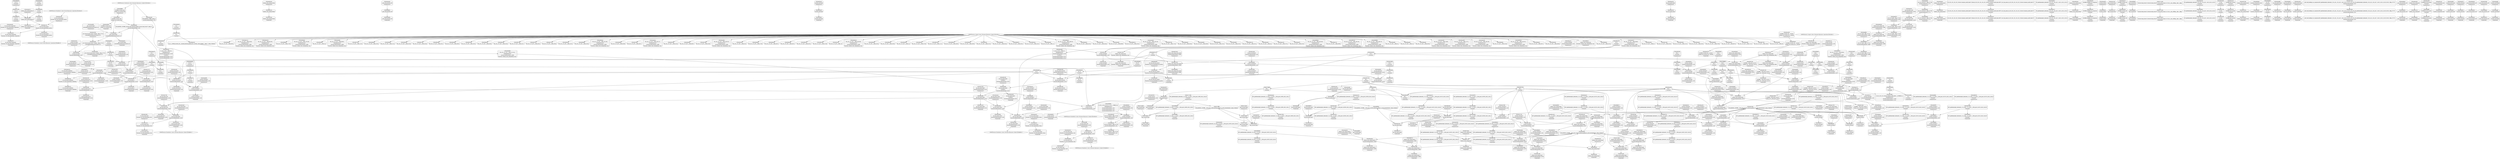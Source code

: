 digraph {
	CE0x56ac7c0 [shape=record,shape=Mrecord,label="{CE0x56ac7c0|ipc_has_perm:perms|Function::ipc_has_perm&Arg::perms::}"]
	CE0x56bd340 [shape=record,shape=Mrecord,label="{CE0x56bd340|80:_i32,_112:_i8*,_:_CRE_24,25_}"]
	CE0x637eaf0 [shape=record,shape=Mrecord,label="{CE0x637eaf0|selinux_sem_semop:tmp9|security/selinux/hooks.c,5478|*SummSink*}"]
	CE0x56978a0 [shape=record,shape=Mrecord,label="{CE0x56978a0|selinux_sem_semop:if.then|*SummSink*}"]
	CE0x56b4bb0 [shape=record,shape=Mrecord,label="{CE0x56b4bb0|80:_i32,_112:_i8*,_:_CRE_55,56_}"]
	CE0x56ac950 [shape=record,shape=Mrecord,label="{CE0x56ac950|ipc_has_perm:ipc_perms|Function::ipc_has_perm&Arg::ipc_perms::|*SummSource*}"]
	CE0x56a96b0 [shape=record,shape=Mrecord,label="{CE0x56a96b0|current_sid:tmp12|security/selinux/hooks.c,218|*SummSink*}"]
	CE0x56a4670 [shape=record,shape=Mrecord,label="{CE0x56a4670|selinux_sem_semop:perms.0|*SummSource*}"]
	CE0x56984e0 [shape=record,shape=Mrecord,label="{CE0x56984e0|80:_i32,_112:_i8*,_:_CRE_152,160_|*MultipleSource*|security/selinux/hooks.c,5480|Function::selinux_sem_semop&Arg::sma::}"]
	CE0x56af8c0 [shape=record,shape=Mrecord,label="{CE0x56af8c0|_call_void_mcount()_#3}"]
	CE0x56e9d30 [shape=record,shape=Mrecord,label="{CE0x56e9d30|current_sid:tmp10|security/selinux/hooks.c,218|*SummSource*}"]
	CE0x56f1fb0 [shape=record,shape=Mrecord,label="{CE0x56f1fb0|current_sid:if.end|*SummSink*}"]
	CE0x56df430 [shape=record,shape=Mrecord,label="{CE0x56df430|current_sid:tmp17|security/selinux/hooks.c,218}"]
	CE0x6a41700 [shape=record,shape=Mrecord,label="{CE0x6a41700|selinux_sem_semop:tmp2|security/selinux/hooks.c,5475|*SummSink*}"]
	CE0x56ac6e0 [shape=record,shape=Mrecord,label="{CE0x56ac6e0|ipc_has_perm:entry|*SummSink*}"]
	CE0x56c2910 [shape=record,shape=Mrecord,label="{CE0x56c2910|current_sid:call4|security/selinux/hooks.c,218|*SummSource*}"]
	CE0x56f0b80 [shape=record,shape=Mrecord,label="{CE0x56f0b80|i64*_getelementptr_inbounds_(_2_x_i64_,_2_x_i64_*___llvm_gcov_ctr98,_i64_0,_i64_0)|*Constant*}"]
	CE0x56a9ba0 [shape=record,shape=Mrecord,label="{CE0x56a9ba0|80:_i32,_112:_i8*,_:_CRE_65,66_}"]
	CE0x56b2630 [shape=record,shape=Mrecord,label="{CE0x56b2630|selinux_sem_semop:if.then|*SummSource*}"]
	CE0x56e66b0 [shape=record,shape=Mrecord,label="{CE0x56e66b0|_ret_i32_%retval.0,_!dbg_!27728|security/selinux/avc.c,775|*SummSink*}"]
	CE0x5694c50 [shape=record,shape=Mrecord,label="{CE0x5694c50|selinux_sem_semop:tobool|security/selinux/hooks.c,5475|*SummSink*}"]
	CE0x56a0010 [shape=record,shape=Mrecord,label="{CE0x56a0010|i64*_getelementptr_inbounds_(_6_x_i64_,_6_x_i64_*___llvm_gcov_ctr323,_i64_0,_i64_4)|*Constant*|*SummSource*}"]
	CE0x56a7f90 [shape=record,shape=Mrecord,label="{CE0x56a7f90|80:_i32,_112:_i8*,_:_CRE_46,47_}"]
	"CONST[source:1(input),value:2(dynamic)][purpose:{operation}][SrcIdx:2]"
	CE0x56c7360 [shape=record,shape=Mrecord,label="{CE0x56c7360|current_sid:tmp14|security/selinux/hooks.c,218}"]
	CE0x569cbe0 [shape=record,shape=Mrecord,label="{CE0x569cbe0|selinux_sem_semop:entry|*SummSource*}"]
	CE0x56a66c0 [shape=record,shape=Mrecord,label="{CE0x56a66c0|80:_i32,_112:_i8*,_:_CRE_104,112_|*MultipleSource*|security/selinux/hooks.c,5480|Function::selinux_sem_semop&Arg::sma::}"]
	CE0x56e6220 [shape=record,shape=Mrecord,label="{CE0x56e6220|avc_has_perm:auditdata|Function::avc_has_perm&Arg::auditdata::|*SummSource*}"]
	CE0x56ee3d0 [shape=record,shape=Mrecord,label="{CE0x56ee3d0|current_sid:security|security/selinux/hooks.c,218}"]
	CE0x56a79a0 [shape=record,shape=Mrecord,label="{CE0x56a79a0|80:_i32,_112:_i8*,_:_CRE_41,42_}"]
	CE0x56e45c0 [shape=record,shape=Mrecord,label="{CE0x56e45c0|i32_(i32,_i32,_i16,_i32,_%struct.common_audit_data*)*_bitcast_(i32_(i32,_i32,_i16,_i32,_%struct.common_audit_data.495*)*_avc_has_perm_to_i32_(i32,_i32,_i16,_i32,_%struct.common_audit_data*)*)|*Constant*|*SummSink*}"]
	CE0x56f6be0 [shape=record,shape=Mrecord,label="{CE0x56f6be0|current_sid:tmp15|security/selinux/hooks.c,218|*SummSink*}"]
	CE0x56f1ee0 [shape=record,shape=Mrecord,label="{CE0x56f1ee0|current_sid:if.end|*SummSource*}"]
	CE0x56a3ff0 [shape=record,shape=Mrecord,label="{CE0x56a3ff0|ipc_has_perm:call|security/selinux/hooks.c,5129|*SummSource*}"]
	CE0x56defa0 [shape=record,shape=Mrecord,label="{CE0x56defa0|i8*_getelementptr_inbounds_(_45_x_i8_,_45_x_i8_*_.str12,_i32_0,_i32_0)|*Constant*|*SummSink*}"]
	CE0x56a1b00 [shape=record,shape=Mrecord,label="{CE0x56a1b00|i64*_getelementptr_inbounds_(_2_x_i64_,_2_x_i64_*___llvm_gcov_ctr294,_i64_0,_i64_0)|*Constant*}"]
	CE0x56945a0 [shape=record,shape=Mrecord,label="{CE0x56945a0|selinux_sem_semop:if.else|*SummSource*}"]
	CE0x56af800 [shape=record,shape=Mrecord,label="{CE0x56af800|get_current:tmp3|*SummSink*}"]
	CE0x56a9c90 [shape=record,shape=Mrecord,label="{CE0x56a9c90|80:_i32,_112:_i8*,_:_CRE_66,67_}"]
	CE0x56f3ba0 [shape=record,shape=Mrecord,label="{CE0x56f3ba0|current_sid:tmp7|security/selinux/hooks.c,218}"]
	CE0x56c3c50 [shape=record,shape=Mrecord,label="{CE0x56c3c50|ipc_has_perm:key|security/selinux/hooks.c,5134|*SummSink*}"]
	CE0x56a90d0 [shape=record,shape=Mrecord,label="{CE0x56a90d0|ipc_has_perm:tmp6|*LoadInst*|security/selinux/hooks.c,5134|*SummSource*}"]
	CE0x56a7e60 [shape=record,shape=Mrecord,label="{CE0x56a7e60|80:_i32,_112:_i8*,_:_CRE_45,46_}"]
	CE0x572edf0 [shape=record,shape=Mrecord,label="{CE0x572edf0|get_current:tmp2}"]
	CE0x56b86d0 [shape=record,shape=Mrecord,label="{CE0x56b86d0|i64*_getelementptr_inbounds_(_6_x_i64_,_6_x_i64_*___llvm_gcov_ctr323,_i64_0,_i64_5)|*Constant*}"]
	CE0x569f540 [shape=record,shape=Mrecord,label="{CE0x569f540|selinux_sem_semop:tmp2|security/selinux/hooks.c,5475}"]
	CE0x56a64f0 [shape=record,shape=Mrecord,label="{CE0x56a64f0|80:_i32,_112:_i8*,_:_CRE_100,102_|*MultipleSource*|security/selinux/hooks.c,5480|Function::selinux_sem_semop&Arg::sma::}"]
	CE0x56cdd00 [shape=record,shape=Mrecord,label="{CE0x56cdd00|_call_void_mcount()_#3|*SummSink*}"]
	CE0x5739bf0 [shape=record,shape=Mrecord,label="{CE0x5739bf0|i64_1|*Constant*}"]
	CE0x56c5560 [shape=record,shape=Mrecord,label="{CE0x56c5560|i8_4|*Constant*}"]
	CE0x56de4c0 [shape=record,shape=Mrecord,label="{CE0x56de4c0|GLOBAL:lockdep_rcu_suspicious|*Constant*|*SummSink*}"]
	CE0x56f5de0 [shape=record,shape=Mrecord,label="{CE0x56f5de0|current_sid:tmp3|*SummSource*}"]
	CE0x56ea830 [shape=record,shape=Mrecord,label="{CE0x56ea830|current_sid:bb|*SummSource*}"]
	CE0x56ed440 [shape=record,shape=Mrecord,label="{CE0x56ed440|COLLAPSED:_GCMRE_current_task_external_global_%struct.task_struct*:_elem_0::|security/selinux/hooks.c,218}"]
	CE0x56b1eb0 [shape=record,shape=Mrecord,label="{CE0x56b1eb0|i64_2|*Constant*}"]
	CE0x56c31d0 [shape=record,shape=Mrecord,label="{CE0x56c31d0|get_current:entry|*SummSource*}"]
	CE0x56a34f0 [shape=record,shape=Mrecord,label="{CE0x56a34f0|ipc_has_perm:tmp5|security/selinux/hooks.c,5131}"]
	CE0x56b2030 [shape=record,shape=Mrecord,label="{CE0x56b2030|GLOBAL:current_sid|*Constant*}"]
	CE0x56e0ef0 [shape=record,shape=Mrecord,label="{CE0x56e0ef0|current_sid:call4|security/selinux/hooks.c,218}"]
	CE0x56e64f0 [shape=record,shape=Mrecord,label="{CE0x56e64f0|_ret_i32_%retval.0,_!dbg_!27728|security/selinux/avc.c,775|*SummSource*}"]
	CE0x56c3350 [shape=record,shape=Mrecord,label="{CE0x56c3350|_ret_%struct.task_struct*_%tmp4,_!dbg_!27714|./arch/x86/include/asm/current.h,14|*SummSource*}"]
	CE0x571d320 [shape=record,shape=Mrecord,label="{CE0x571d320|get_current:tmp2|*SummSource*}"]
	CE0x56c63a0 [shape=record,shape=Mrecord,label="{CE0x56c63a0|i64_1|*Constant*}"]
	CE0x56dfe10 [shape=record,shape=Mrecord,label="{CE0x56dfe10|current_sid:tmp18|security/selinux/hooks.c,218|*SummSink*}"]
	CE0x56a2d20 [shape=record,shape=Mrecord,label="{CE0x56a2d20|80:_i32,_112:_i8*,_:_CRE_9,10_}"]
	CE0x56ab560 [shape=record,shape=Mrecord,label="{CE0x56ab560|80:_i32,_112:_i8*,_:_CRE_37,38_}"]
	CE0x56ab430 [shape=record,shape=Mrecord,label="{CE0x56ab430|80:_i32,_112:_i8*,_:_CRE_36,37_}"]
	CE0x5691ed0 [shape=record,shape=Mrecord,label="{CE0x5691ed0|ipc_has_perm:security|security/selinux/hooks.c,5131|*SummSink*}"]
	CE0x56c5940 [shape=record,shape=Mrecord,label="{CE0x56c5940|i32_3|*Constant*}"]
	CE0x569f460 [shape=record,shape=Mrecord,label="{CE0x569f460|i64_2|*Constant*|*SummSource*}"]
	CE0x56e3840 [shape=record,shape=Mrecord,label="{CE0x56e3840|ipc_has_perm:sclass|security/selinux/hooks.c,5136|*SummSink*}"]
	CE0x56e9090 [shape=record,shape=Mrecord,label="{CE0x56e9090|current_sid:tobool|security/selinux/hooks.c,218|*SummSink*}"]
	CE0x56be390 [shape=record,shape=Mrecord,label="{CE0x56be390|80:_i32,_112:_i8*,_:_CRE_56,57_}"]
	CE0x56a1d10 [shape=record,shape=Mrecord,label="{CE0x56a1d10|i64*_getelementptr_inbounds_(_2_x_i64_,_2_x_i64_*___llvm_gcov_ctr294,_i64_0,_i64_0)|*Constant*|*SummSink*}"]
	CE0x56b45c0 [shape=record,shape=Mrecord,label="{CE0x56b45c0|80:_i32,_112:_i8*,_:_CRE_50,51_}"]
	CE0x56efe60 [shape=record,shape=Mrecord,label="{CE0x56efe60|get_current:bb}"]
	CE0x56e3d90 [shape=record,shape=Mrecord,label="{CE0x56e3d90|ipc_has_perm:call2|security/selinux/hooks.c,5136}"]
	CE0x56a0350 [shape=record,shape=Mrecord,label="{CE0x56a0350|i64*_getelementptr_inbounds_(_6_x_i64_,_6_x_i64_*___llvm_gcov_ctr323,_i64_0,_i64_4)|*Constant*|*SummSink*}"]
	CE0x56b4280 [shape=record,shape=Mrecord,label="{CE0x56b4280|80:_i32,_112:_i8*,_:_CRE_47,48_}"]
	CE0x56e3c80 [shape=record,shape=Mrecord,label="{CE0x56e3c80|ipc_has_perm:tmp8|security/selinux/hooks.c,5136|*SummSink*}"]
	CE0x56e5940 [shape=record,shape=Mrecord,label="{CE0x56e5940|avc_has_perm:tclass|Function::avc_has_perm&Arg::tclass::|*SummSink*}"]
	CE0x56e1280 [shape=record,shape=Mrecord,label="{CE0x56e1280|i64*_getelementptr_inbounds_(_11_x_i64_,_11_x_i64_*___llvm_gcov_ctr125,_i64_0,_i64_9)|*Constant*}"]
	CE0x56ac8e0 [shape=record,shape=Mrecord,label="{CE0x56ac8e0|ipc_has_perm:ipc_perms|Function::ipc_has_perm&Arg::ipc_perms::}"]
	CE0x56a97e0 [shape=record,shape=Mrecord,label="{CE0x56a97e0|i64*_getelementptr_inbounds_(_11_x_i64_,_11_x_i64_*___llvm_gcov_ctr125,_i64_0,_i64_6)|*Constant*}"]
	CE0x56a2ac0 [shape=record,shape=Mrecord,label="{CE0x56a2ac0|80:_i32,_112:_i8*,_:_CRE_7,8_}"]
	CE0x572e970 [shape=record,shape=Mrecord,label="{CE0x572e970|%struct.task_struct*_(%struct.task_struct**)*_asm_movq_%gs:$_1:P_,$0_,_r,im,_dirflag_,_fpsr_,_flags_|*SummSink*}"]
	CE0x56de210 [shape=record,shape=Mrecord,label="{CE0x56de210|i8*_getelementptr_inbounds_(_25_x_i8_,_25_x_i8_*_.str3,_i32_0,_i32_0)|*Constant*|*SummSink*}"]
	CE0x56a72d0 [shape=record,shape=Mrecord,label="{CE0x56a72d0|selinux_sem_semop:tmp11|security/selinux/hooks.c,5480}"]
	CE0x5698c50 [shape=record,shape=Mrecord,label="{CE0x5698c50|80:_i32,_112:_i8*,_:_CRE_184,188_|*MultipleSource*|security/selinux/hooks.c,5480|Function::selinux_sem_semop&Arg::sma::}"]
	CE0x56ad2e0 [shape=record,shape=Mrecord,label="{CE0x56ad2e0|_ret_i32_%call2,_!dbg_!27728|security/selinux/hooks.c,5136|*SummSink*}"]
	CE0x56b4950 [shape=record,shape=Mrecord,label="{CE0x56b4950|80:_i32,_112:_i8*,_:_CRE_53,54_}"]
	CE0x56c1b10 [shape=record,shape=Mrecord,label="{CE0x56c1b10|ipc_has_perm:tmp5|security/selinux/hooks.c,5131|*SummSink*}"]
	CE0x56e5670 [shape=record,shape=Mrecord,label="{CE0x56e5670|avc_has_perm:tclass|Function::avc_has_perm&Arg::tclass::}"]
	CE0x637e7d0 [shape=record,shape=Mrecord,label="{CE0x637e7d0|i32_16|*Constant*}"]
	CE0x56e21d0 [shape=record,shape=Mrecord,label="{CE0x56e21d0|ipc_has_perm:ipc_id|security/selinux/hooks.c,5134|*SummSource*}"]
	CE0x5691780 [shape=record,shape=Mrecord,label="{CE0x5691780|i1_true|*Constant*}"]
	CE0x56c02e0 [shape=record,shape=Mrecord,label="{CE0x56c02e0|ipc_has_perm:tmp3|*SummSource*}"]
	CE0x56c1f90 [shape=record,shape=Mrecord,label="{CE0x56c1f90|ipc_has_perm:type|security/selinux/hooks.c,5133}"]
	CE0x56acef0 [shape=record,shape=Mrecord,label="{CE0x56acef0|_ret_i32_%call2,_!dbg_!27728|security/selinux/hooks.c,5136}"]
	CE0x56bcb90 [shape=record,shape=Mrecord,label="{CE0x56bcb90|selinux_sem_semop:tmp6|security/selinux/hooks.c,5476|*SummSink*}"]
	CE0x56ad9c0 [shape=record,shape=Mrecord,label="{CE0x56ad9c0|current_sid:tmp5|security/selinux/hooks.c,218|*SummSink*}"]
	CE0x56f68d0 [shape=record,shape=Mrecord,label="{CE0x56f68d0|current_sid:tmp14|security/selinux/hooks.c,218|*SummSink*}"]
	CE0x5691330 [shape=record,shape=Mrecord,label="{CE0x5691330|GLOBAL:__llvm_gcov_ctr125|Global_var:__llvm_gcov_ctr125}"]
	CE0x56b0190 [shape=record,shape=Mrecord,label="{CE0x56b0190|ipc_has_perm:tmp2}"]
	CE0x56bbe40 [shape=record,shape=Mrecord,label="{CE0x56bbe40|80:_i32,_112:_i8*,_:_CRE_29,30_}"]
	CE0x56c2f90 [shape=record,shape=Mrecord,label="{CE0x56c2f90|GLOBAL:get_current|*Constant*|*SummSink*}"]
	CE0x569c5b0 [shape=record,shape=Mrecord,label="{CE0x569c5b0|selinux_sem_semop:entry|*SummSink*}"]
	CE0x56e51d0 [shape=record,shape=Mrecord,label="{CE0x56e51d0|avc_has_perm:tsid|Function::avc_has_perm&Arg::tsid::}"]
	CE0x56af500 [shape=record,shape=Mrecord,label="{CE0x56af500|current_sid:tmp2|*SummSource*}"]
	CE0x56e7ca0 [shape=record,shape=Mrecord,label="{CE0x56e7ca0|current_sid:tmp8|security/selinux/hooks.c,218|*SummSink*}"]
	CE0x56ed610 [shape=record,shape=Mrecord,label="{CE0x56ed610|current_sid:cred|security/selinux/hooks.c,218|*SummSink*}"]
	CE0x56a4d70 [shape=record,shape=Mrecord,label="{CE0x56a4d70|get_current:tmp1|*SummSink*}"]
	CE0x56f0a50 [shape=record,shape=Mrecord,label="{CE0x56f0a50|get_current:bb|*SummSink*}"]
	CE0x56c5f40 [shape=record,shape=Mrecord,label="{CE0x56c5f40|i64_3|*Constant*|*SummSink*}"]
	CE0x56b25c0 [shape=record,shape=Mrecord,label="{CE0x56b25c0|selinux_sem_semop:if.then}"]
	CE0x56f6b00 [shape=record,shape=Mrecord,label="{CE0x56f6b00|current_sid:tmp15|security/selinux/hooks.c,218}"]
	CE0x56e0290 [shape=record,shape=Mrecord,label="{CE0x56e0290|i64*_getelementptr_inbounds_(_11_x_i64_,_11_x_i64_*___llvm_gcov_ctr125,_i64_0,_i64_10)|*Constant*}"]
	CE0x56ede60 [shape=record,shape=Mrecord,label="{CE0x56ede60|i32_22|*Constant*|*SummSource*}"]
	CE0x56f33d0 [shape=record,shape=Mrecord,label="{CE0x56f33d0|GLOBAL:current_sid.__warned|Global_var:current_sid.__warned}"]
	CE0x5693a40 [shape=record,shape=Mrecord,label="{CE0x5693a40|selinux_sem_semop:tmp5|security/selinux/hooks.c,5475}"]
	CE0x56e33e0 [shape=record,shape=Mrecord,label="{CE0x56e33e0|ipc_has_perm:tmp7|security/selinux/hooks.c,5136|*SummSource*}"]
	CE0x56ac610 [shape=record,shape=Mrecord,label="{CE0x56ac610|ipc_has_perm:entry|*SummSource*}"]
	CE0x5697b30 [shape=record,shape=Mrecord,label="{CE0x5697b30|selinux_sem_semop:if.end}"]
	CE0x56acd10 [shape=record,shape=Mrecord,label="{CE0x56acd10|ipc_has_perm:perms|Function::ipc_has_perm&Arg::perms::|*SummSink*}"]
	CE0x56b8590 [shape=record,shape=Mrecord,label="{CE0x56b8590|i32_16|*Constant*|*SummSource*}"]
	CE0x56a1b70 [shape=record,shape=Mrecord,label="{CE0x56a1b70|i64*_getelementptr_inbounds_(_2_x_i64_,_2_x_i64_*___llvm_gcov_ctr294,_i64_0,_i64_0)|*Constant*|*SummSource*}"]
	CE0x56c3630 [shape=record,shape=Mrecord,label="{CE0x56c3630|_ret_%struct.task_struct*_%tmp4,_!dbg_!27714|./arch/x86/include/asm/current.h,14|*SummSink*}"]
	CE0x56ed950 [shape=record,shape=Mrecord,label="{CE0x56ed950|current_sid:tmp21|security/selinux/hooks.c,218}"]
	CE0x569a280 [shape=record,shape=Mrecord,label="{CE0x569a280|80:_i32,_112:_i8*,_:_CRE_3,4_}"]
	CE0x56c5e60 [shape=record,shape=Mrecord,label="{CE0x56c5e60|i64_3|*Constant*|*SummSource*}"]
	CE0x56be4c0 [shape=record,shape=Mrecord,label="{CE0x56be4c0|80:_i32,_112:_i8*,_:_CRE_57,58_}"]
	CE0x56e8a80 [shape=record,shape=Mrecord,label="{CE0x56e8a80|current_sid:tmp}"]
	CE0x56b9520 [shape=record,shape=Mrecord,label="{CE0x56b9520|selinux_sem_semop:tmp5|security/selinux/hooks.c,5475|*SummSink*}"]
	CE0x56c7950 [shape=record,shape=Mrecord,label="{CE0x56c7950|i64*_getelementptr_inbounds_(_2_x_i64_,_2_x_i64_*___llvm_gcov_ctr98,_i64_0,_i64_1)|*Constant*|*SummSink*}"]
	CE0x56b5250 [shape=record,shape=Mrecord,label="{CE0x56b5250|80:_i32,_112:_i8*,_:_CRE_11,12_}"]
	CE0x569c920 [shape=record,shape=Mrecord,label="{CE0x569c920|i64_1|*Constant*|*SummSink*}"]
	"CONST[source:0(mediator),value:2(dynamic)][purpose:{object}][SnkIdx:2]"
	CE0x56bbd10 [shape=record,shape=Mrecord,label="{CE0x56bbd10|80:_i32,_112:_i8*,_:_CRE_28,29_}"]
	"CONST[source:0(mediator),value:2(dynamic)][purpose:{object}][SnkIdx:1]"
	CE0x56a5500 [shape=record,shape=Mrecord,label="{CE0x56a5500|i64*_getelementptr_inbounds_(_6_x_i64_,_6_x_i64_*___llvm_gcov_ctr323,_i64_0,_i64_0)|*Constant*|*SummSource*}"]
	CE0x56cde60 [shape=record,shape=Mrecord,label="{CE0x56cde60|i64*_getelementptr_inbounds_(_2_x_i64_,_2_x_i64_*___llvm_gcov_ctr294,_i64_0,_i64_1)|*Constant*|*SummSink*}"]
	CE0x56e0720 [shape=record,shape=Mrecord,label="{CE0x56e0720|i64*_getelementptr_inbounds_(_11_x_i64_,_11_x_i64_*___llvm_gcov_ctr125,_i64_0,_i64_10)|*Constant*|*SummSink*}"]
	CE0x56bf970 [shape=record,shape=Mrecord,label="{CE0x56bf970|ipc_has_perm:tmp|*SummSource*}"]
	CE0x56c60b0 [shape=record,shape=Mrecord,label="{CE0x56c60b0|i64_2|*Constant*}"]
	CE0x56be5f0 [shape=record,shape=Mrecord,label="{CE0x56be5f0|80:_i32,_112:_i8*,_:_CRE_58,59_}"]
	CE0x56ef670 [shape=record,shape=Mrecord,label="{CE0x56ef670|current_sid:sid|security/selinux/hooks.c,220}"]
	CE0x56af490 [shape=record,shape=Mrecord,label="{CE0x56af490|current_sid:tmp2}"]
	CE0x56f62f0 [shape=record,shape=Mrecord,label="{CE0x56f62f0|current_sid:land.lhs.true2}"]
	CE0x56df3c0 [shape=record,shape=Mrecord,label="{CE0x56df3c0|i64*_getelementptr_inbounds_(_11_x_i64_,_11_x_i64_*___llvm_gcov_ctr125,_i64_0,_i64_9)|*Constant*|*SummSink*}"]
	CE0x56bd8c0 [shape=record,shape=Mrecord,label="{CE0x56bd8c0|i32_10|*Constant*|*SummSink*}"]
	CE0x56dfc90 [shape=record,shape=Mrecord,label="{CE0x56dfc90|current_sid:tmp18|security/selinux/hooks.c,218|*SummSource*}"]
	CE0x56e0800 [shape=record,shape=Mrecord,label="{CE0x56e0800|current_sid:tmp20|security/selinux/hooks.c,218}"]
	CE0x56c04d0 [shape=record,shape=Mrecord,label="{CE0x56c04d0|current_sid:call|security/selinux/hooks.c,218}"]
	CE0x56bda80 [shape=record,shape=Mrecord,label="{CE0x56bda80|i32_0|*Constant*}"]
	CE0x56de5e0 [shape=record,shape=Mrecord,label="{CE0x56de5e0|i32_218|*Constant*}"]
	CE0x56ab9c0 [shape=record,shape=Mrecord,label="{CE0x56ab9c0|i32_1|*Constant*}"]
	CE0x56a45b0 [shape=record,shape=Mrecord,label="{CE0x56a45b0|selinux_sem_semop:perms.0}"]
	CE0x56bc0a0 [shape=record,shape=Mrecord,label="{CE0x56bc0a0|80:_i32,_112:_i8*,_:_CRE_31,32_}"]
	CE0x56de800 [shape=record,shape=Mrecord,label="{CE0x56de800|i32_218|*Constant*|*SummSource*}"]
	CE0x56a5190 [shape=record,shape=Mrecord,label="{CE0x56a5190|get_current:tmp1}"]
	CE0x56e4dd0 [shape=record,shape=Mrecord,label="{CE0x56e4dd0|avc_has_perm:ssid|Function::avc_has_perm&Arg::ssid::}"]
	CE0x56be980 [shape=record,shape=Mrecord,label="{CE0x56be980|80:_i32,_112:_i8*,_:_CRE_61,62_}"]
	CE0x56e4880 [shape=record,shape=Mrecord,label="{CE0x56e4880|avc_has_perm:entry|*SummSource*}"]
	CE0x56e3f70 [shape=record,shape=Mrecord,label="{CE0x56e3f70|ipc_has_perm:call2|security/selinux/hooks.c,5136|*SummSource*}"]
	CE0x56b5ed0 [shape=record,shape=Mrecord,label="{CE0x56b5ed0|i32_48|*Constant*|*SummSource*}"]
	CE0x56a6e50 [shape=record,shape=Mrecord,label="{CE0x56a6e50|selinux_sem_semop:tmp10|security/selinux/hooks.c,5480|*SummSource*}"]
	CE0x56bcd90 [shape=record,shape=Mrecord,label="{CE0x56bcd90|i64*_getelementptr_inbounds_(_6_x_i64_,_6_x_i64_*___llvm_gcov_ctr323,_i64_0,_i64_4)|*Constant*}"]
	CE0x56bbf70 [shape=record,shape=Mrecord,label="{CE0x56bbf70|80:_i32,_112:_i8*,_:_CRE_30,31_}"]
	CE0x56c5a20 [shape=record,shape=Mrecord,label="{CE0x56c5a20|i32_3|*Constant*|*SummSink*}"]
	"CONST[source:2(external),value:2(dynamic)][purpose:{subject}][SrcIdx:4]"
	CE0x56b0a40 [shape=record,shape=Mrecord,label="{CE0x56b0a40|_ret_i32_%tmp24,_!dbg_!27742|security/selinux/hooks.c,220|*SummSource*}"]
	CE0x56ae940 [shape=record,shape=Mrecord,label="{CE0x56ae940|ipc_has_perm:ad|security/selinux/hooks.c, 5128|*SummSink*}"]
	CE0x56b55e0 [shape=record,shape=Mrecord,label="{CE0x56b55e0|80:_i32,_112:_i8*,_:_CRE_14,15_}"]
	CE0x5697f50 [shape=record,shape=Mrecord,label="{CE0x5697f50|selinux_sem_semop:tmp|*SummSink*}"]
	CE0x56c6410 [shape=record,shape=Mrecord,label="{CE0x56c6410|ipc_has_perm:tmp1}"]
	CE0x56aeaf0 [shape=record,shape=Mrecord,label="{CE0x56aeaf0|current_sid:tmp5|security/selinux/hooks.c,218}"]
	CE0x56abd40 [shape=record,shape=Mrecord,label="{CE0x56abd40|ipc_has_perm:bb|*SummSink*}"]
	CE0x56ee070 [shape=record,shape=Mrecord,label="{CE0x56ee070|i32_22|*Constant*|*SummSink*}"]
	CE0x56aeb60 [shape=record,shape=Mrecord,label="{CE0x56aeb60|current_sid:tmp5|security/selinux/hooks.c,218|*SummSource*}"]
	CE0x5711560 [shape=record,shape=Mrecord,label="{CE0x5711560|%struct.task_struct*_(%struct.task_struct**)*_asm_movq_%gs:$_1:P_,$0_,_r,im,_dirflag_,_fpsr_,_flags_|*SummSource*}"]
	CE0x56bad50 [shape=record,shape=Mrecord,label="{CE0x56bad50|80:_i32,_112:_i8*,_:_CRE_1,2_}"]
	CE0x56a3ce0 [shape=record,shape=Mrecord,label="{CE0x56a3ce0|ipc_has_perm:call|security/selinux/hooks.c,5129}"]
	CE0x569f4d0 [shape=record,shape=Mrecord,label="{CE0x569f4d0|i64_2|*Constant*|*SummSink*}"]
	CE0x5698e20 [shape=record,shape=Mrecord,label="{CE0x5698e20|80:_i32,_112:_i8*,_:_CRE_188,192_|*MultipleSource*|security/selinux/hooks.c,5480|Function::selinux_sem_semop&Arg::sma::}"]
	CE0x56e6890 [shape=record,shape=Mrecord,label="{CE0x56e6890|current_sid:do.body|*SummSink*}"]
	CE0x5693dc0 [shape=record,shape=Mrecord,label="{CE0x5693dc0|selinux_sem_semop:if.end|*SummSink*}"]
	CE0x56e80e0 [shape=record,shape=Mrecord,label="{CE0x56e80e0|i64_4|*Constant*}"]
	CE0x569f6f0 [shape=record,shape=Mrecord,label="{CE0x569f6f0|selinux_sem_semop:if.else|*SummSink*}"]
	CE0x56ee800 [shape=record,shape=Mrecord,label="{CE0x56ee800|current_sid:tmp22|security/selinux/hooks.c,218}"]
	CE0x56c6330 [shape=record,shape=Mrecord,label="{CE0x56c6330|ipc_has_perm:tmp|*SummSink*}"]
	CE0x56b4820 [shape=record,shape=Mrecord,label="{CE0x56b4820|80:_i32,_112:_i8*,_:_CRE_52,53_}"]
	CE0x56ea950 [shape=record,shape=Mrecord,label="{CE0x56ea950|current_sid:bb|*SummSink*}"]
	"CONST[source:0(mediator),value:0(static)][purpose:{operation}][SrcIdx:3]"
	CE0x56e1bf0 [shape=record,shape=Mrecord,label="{CE0x56e1bf0|ipc_has_perm:ipc_id|security/selinux/hooks.c,5134}"]
	CE0x56a22f0 [shape=record,shape=Mrecord,label="{CE0x56a22f0|selinux_sem_semop:tmp1|*SummSink*}"]
	CE0x56a8c60 [shape=record,shape=Mrecord,label="{CE0x56a8c60|ipc_has_perm:key|security/selinux/hooks.c,5134}"]
	CE0x56e5f70 [shape=record,shape=Mrecord,label="{CE0x56e5f70|avc_has_perm:requested|Function::avc_has_perm&Arg::requested::|*SummSink*}"]
	CE0x56a7d30 [shape=record,shape=Mrecord,label="{CE0x56a7d30|80:_i32,_112:_i8*,_:_CRE_44,45_}"]
	CE0x56b6270 [shape=record,shape=Mrecord,label="{CE0x56b6270|selinux_sem_semop:tmp8|security/selinux/hooks.c,5478|*SummSink*}"]
	CE0x56af760 [shape=record,shape=Mrecord,label="{CE0x56af760|get_current:tmp3|*SummSource*}"]
	CE0x56a9ef0 [shape=record,shape=Mrecord,label="{CE0x56a9ef0|80:_i32,_112:_i8*,_:_CRE_68,69_}"]
	CE0x56adee0 [shape=record,shape=Mrecord,label="{CE0x56adee0|GLOBAL:current_task|Global_var:current_task}"]
	CE0x56e2dc0 [shape=record,shape=Mrecord,label="{CE0x56e2dc0|0:_i16,_4:_i32,_:_CRE_4,8_|*MultipleSource*|security/selinux/hooks.c,5136|*LoadInst*|security/selinux/hooks.c,5131|security/selinux/hooks.c,5131}"]
	CE0x56bdce0 [shape=record,shape=Mrecord,label="{CE0x56bdce0|i32_10|*Constant*}"]
	CE0x56c56b0 [shape=record,shape=Mrecord,label="{CE0x56c56b0|i8_4|*Constant*|*SummSource*}"]
	CE0x56f3d10 [shape=record,shape=Mrecord,label="{CE0x56f3d10|current_sid:tmp7|security/selinux/hooks.c,218|*SummSource*}"]
	CE0x56bd210 [shape=record,shape=Mrecord,label="{CE0x56bd210|80:_i32,_112:_i8*,_:_CRE_23,24_}"]
	CE0x56b1d70 [shape=record,shape=Mrecord,label="{CE0x56b1d70|i32_0|*Constant*|*SummSource*}"]
	CE0x56e7160 [shape=record,shape=Mrecord,label="{CE0x56e7160|_call_void_lockdep_rcu_suspicious(i8*_getelementptr_inbounds_(_25_x_i8_,_25_x_i8_*_.str3,_i32_0,_i32_0),_i32_218,_i8*_getelementptr_inbounds_(_45_x_i8_,_45_x_i8_*_.str12,_i32_0,_i32_0))_#10,_!dbg_!27727|security/selinux/hooks.c,218|*SummSource*}"]
	CE0x56a1510 [shape=record,shape=Mrecord,label="{CE0x56a1510|current_sid:tmp1|*SummSink*}"]
	CE0x56e4730 [shape=record,shape=Mrecord,label="{CE0x56e4730|avc_has_perm:entry}"]
	CE0x56cda10 [shape=record,shape=Mrecord,label="{CE0x56cda10|i64*_getelementptr_inbounds_(_11_x_i64_,_11_x_i64_*___llvm_gcov_ctr125,_i64_0,_i64_8)|*Constant*|*SummSource*}"]
	CE0x56a88a0 [shape=record,shape=Mrecord,label="{CE0x56a88a0|_call_void_mcount()_#3|*SummSource*}"]
	CE0x56e2d50 [shape=record,shape=Mrecord,label="{CE0x56e2d50|0:_i16,_4:_i32,_:_CRE_0,2_|*MultipleSource*|security/selinux/hooks.c,5136|*LoadInst*|security/selinux/hooks.c,5131|security/selinux/hooks.c,5131}"]
	CE0x56b8e90 [shape=record,shape=Mrecord,label="{CE0x56b8e90|selinux_sem_semop:bb|*SummSink*}"]
	CE0x56998e0 [shape=record,shape=Mrecord,label="{CE0x56998e0|_ret_i32_%call,_!dbg_!27725|security/selinux/hooks.c,5480}"]
	CE0x56a1080 [shape=record,shape=Mrecord,label="{CE0x56a1080|selinux_sem_semop:tmp7|security/selinux/hooks.c,5476|*SummSink*}"]
	CE0x56a0f10 [shape=record,shape=Mrecord,label="{CE0x56a0f10|selinux_sem_semop:tmp7|security/selinux/hooks.c,5476|*SummSource*}"]
	CE0x56a9060 [shape=record,shape=Mrecord,label="{CE0x56a9060|ipc_has_perm:tmp6|*LoadInst*|security/selinux/hooks.c,5134}"]
	CE0x56e61b0 [shape=record,shape=Mrecord,label="{CE0x56e61b0|avc_has_perm:auditdata|Function::avc_has_perm&Arg::auditdata::}"]
	CE0x56edad0 [shape=record,shape=Mrecord,label="{CE0x56edad0|current_sid:tmp21|security/selinux/hooks.c,218|*SummSource*}"]
	CE0x56a6a60 [shape=record,shape=Mrecord,label="{CE0x56a6a60|80:_i32,_112:_i8*,_:_CRE_120,128_|*MultipleSource*|security/selinux/hooks.c,5480|Function::selinux_sem_semop&Arg::sma::}"]
	CE0x56e88d0 [shape=record,shape=Mrecord,label="{CE0x56e88d0|i64*_getelementptr_inbounds_(_11_x_i64_,_11_x_i64_*___llvm_gcov_ctr125,_i64_0,_i64_0)|*Constant*|*SummSource*}"]
	CE0x56e4490 [shape=record,shape=Mrecord,label="{CE0x56e4490|i32_(i32,_i32,_i16,_i32,_%struct.common_audit_data*)*_bitcast_(i32_(i32,_i32,_i16,_i32,_%struct.common_audit_data.495*)*_avc_has_perm_to_i32_(i32,_i32,_i16,_i32,_%struct.common_audit_data*)*)|*Constant*|*SummSource*}"]
	CE0x56e5020 [shape=record,shape=Mrecord,label="{CE0x56e5020|avc_has_perm:ssid|Function::avc_has_perm&Arg::ssid::|*SummSource*}"]
	CE0x56eee10 [shape=record,shape=Mrecord,label="{CE0x56eee10|current_sid:tmp23|security/selinux/hooks.c,218|*SummSource*}"]
	CE0x56b0570 [shape=record,shape=Mrecord,label="{CE0x56b0570|i64*_getelementptr_inbounds_(_11_x_i64_,_11_x_i64_*___llvm_gcov_ctr125,_i64_0,_i64_1)|*Constant*|*SummSink*}"]
	CE0x56ac390 [shape=record,shape=Mrecord,label="{CE0x56ac390|GLOBAL:ipc_has_perm|*Constant*|*SummSource*}"]
	CE0x56c03e0 [shape=record,shape=Mrecord,label="{CE0x56c03e0|_call_void_mcount()_#3|*SummSink*}"]
	CE0x56b7500 [shape=record,shape=Mrecord,label="{CE0x56b7500|80:_i32,_112:_i8*,_:_CRE_17,18_}"]
	CE0x56a8520 [shape=record,shape=Mrecord,label="{CE0x56a8520|current_sid:tmp3|*SummSink*}"]
	CE0x5717580 [shape=record,shape=Mrecord,label="{CE0x5717580|i64*_getelementptr_inbounds_(_2_x_i64_,_2_x_i64_*___llvm_gcov_ctr98,_i64_0,_i64_0)|*Constant*|*SummSource*}"]
	CE0x56eeaf0 [shape=record,shape=Mrecord,label="{CE0x56eeaf0|current_sid:tmp23|security/selinux/hooks.c,218}"]
	CE0x5739b60 [shape=record,shape=Mrecord,label="{CE0x5739b60|get_current:tmp|*SummSink*}"]
	CE0x56ba250 [shape=record,shape=Mrecord,label="{CE0x56ba250|0:_i8,_:_GCMR_current_sid.__warned_internal_global_i8_0,_section_.data.unlikely_,_align_1:_elem_0:default:}"]
	CE0x56c2110 [shape=record,shape=Mrecord,label="{CE0x56c2110|ipc_has_perm:type|security/selinux/hooks.c,5133|*SummSource*}"]
	CE0x56ba580 [shape=record,shape=Mrecord,label="{CE0x56ba580|current_sid:tobool1|security/selinux/hooks.c,218}"]
	CE0x56f1d40 [shape=record,shape=Mrecord,label="{CE0x56f1d40|current_sid:land.lhs.true|*SummSink*}"]
	CE0x56e2480 [shape=record,shape=Mrecord,label="{CE0x56e2480|ipc_has_perm:sid1|security/selinux/hooks.c,5136}"]
	CE0x56f0590 [shape=record,shape=Mrecord,label="{CE0x56f0590|current_sid:tmp24|security/selinux/hooks.c,220|*SummSource*}"]
	CE0x56e2780 [shape=record,shape=Mrecord,label="{CE0x56e2780|ipc_has_perm:sid1|security/selinux/hooks.c,5136|*SummSource*}"]
	CE0x56c7060 [shape=record,shape=Mrecord,label="{CE0x56c7060|current_sid:tmp13|security/selinux/hooks.c,218|*SummSource*}"]
	CE0x56e22e0 [shape=record,shape=Mrecord,label="{CE0x56e22e0|ipc_has_perm:ipc_id|security/selinux/hooks.c,5134|*SummSink*}"]
	CE0x56ee980 [shape=record,shape=Mrecord,label="{CE0x56ee980|current_sid:tmp22|security/selinux/hooks.c,218|*SummSource*}"]
	CE0x56bebe0 [shape=record,shape=Mrecord,label="{CE0x56bebe0|80:_i32,_112:_i8*,_:_CRE_63,64_}"]
	CE0x56b0270 [shape=record,shape=Mrecord,label="{CE0x56b0270|ipc_has_perm:tmp2|*SummSink*}"]
	CE0x56a6890 [shape=record,shape=Mrecord,label="{CE0x56a6890|80:_i32,_112:_i8*,_:_CRE_112,120_|*MultipleSource*|security/selinux/hooks.c,5480|Function::selinux_sem_semop&Arg::sma::}"]
	CE0x5691540 [shape=record,shape=Mrecord,label="{CE0x5691540|GLOBAL:__llvm_gcov_ctr125|Global_var:__llvm_gcov_ctr125|*SummSource*}"]
	CE0x572e060 [shape=record,shape=Mrecord,label="{CE0x572e060|get_current:tmp|*SummSource*}"]
	CE0x56a2e50 [shape=record,shape=Mrecord,label="{CE0x56a2e50|i32_0|*Constant*}"]
	CE0x56ab690 [shape=record,shape=Mrecord,label="{CE0x56ab690|80:_i32,_112:_i8*,_:_CRE_38,39_}"]
	CE0x56e5e00 [shape=record,shape=Mrecord,label="{CE0x56e5e00|avc_has_perm:requested|Function::avc_has_perm&Arg::requested::|*SummSource*}"]
	CE0x56c66e0 [shape=record,shape=Mrecord,label="{CE0x56c66e0|current_sid:do.end}"]
	CE0x56e35c0 [shape=record,shape=Mrecord,label="{CE0x56e35c0|ipc_has_perm:tmp7|security/selinux/hooks.c,5136|*SummSink*}"]
	CE0x572dff0 [shape=record,shape=Mrecord,label="{CE0x572dff0|COLLAPSED:_GCMRE___llvm_gcov_ctr98_internal_global_2_x_i64_zeroinitializer:_elem_0:default:}"]
	CE0x75f0ae0 [shape=record,shape=Mrecord,label="{CE0x75f0ae0|i64_0|*Constant*|*SummSink*}"]
	CE0x56c6020 [shape=record,shape=Mrecord,label="{CE0x56c6020|i64_0|*Constant*}"]
	CE0x56c3120 [shape=record,shape=Mrecord,label="{CE0x56c3120|get_current:entry}"]
	CE0x56ae480 [shape=record,shape=Mrecord,label="{CE0x56ae480|current_sid:tmp1|*SummSource*}"]
	CE0x56ed540 [shape=record,shape=Mrecord,label="{CE0x56ed540|current_sid:cred|security/selinux/hooks.c,218|*SummSource*}"]
	CE0x56b54b0 [shape=record,shape=Mrecord,label="{CE0x56b54b0|80:_i32,_112:_i8*,_:_CRE_13,14_}"]
	CE0x56a3b60 [shape=record,shape=Mrecord,label="{CE0x56a3b60|selinux_sem_semop:tmp6|security/selinux/hooks.c,5476|*SummSource*}"]
	CE0x56b46f0 [shape=record,shape=Mrecord,label="{CE0x56b46f0|80:_i32,_112:_i8*,_:_CRE_51,52_}"]
	CE0x56e6b40 [shape=record,shape=Mrecord,label="{CE0x56e6b40|i8_1|*Constant*|*SummSource*}"]
	CE0x56e6cb0 [shape=record,shape=Mrecord,label="{CE0x56e6cb0|i8_1|*Constant*|*SummSink*}"]
	CE0x56acca0 [shape=record,shape=Mrecord,label="{CE0x56acca0|ipc_has_perm:perms|Function::ipc_has_perm&Arg::perms::|*SummSource*}"]
	CE0x56eff60 [shape=record,shape=Mrecord,label="{CE0x56eff60|i64*_getelementptr_inbounds_(_2_x_i64_,_2_x_i64_*___llvm_gcov_ctr98,_i64_0,_i64_0)|*Constant*|*SummSink*}"]
	CE0x56b5120 [shape=record,shape=Mrecord,label="{CE0x56b5120|80:_i32,_112:_i8*,_:_CRE_10,11_}"]
	CE0x569a360 [shape=record,shape=Mrecord,label="{CE0x569a360|80:_i32,_112:_i8*,_:_CRE_4,5_}"]
	CE0x56aa150 [shape=record,shape=Mrecord,label="{CE0x56aa150|80:_i32,_112:_i8*,_:_CRE_70,71_}"]
	CE0x56ed2b0 [shape=record,shape=Mrecord,label="{CE0x56ed2b0|i32_78|*Constant*|*SummSource*}"]
	CE0x56ba410 [shape=record,shape=Mrecord,label="{CE0x56ba410|current_sid:tmp8|security/selinux/hooks.c,218|*SummSource*}"]
	CE0x56c2b70 [shape=record,shape=Mrecord,label="{CE0x56c2b70|GLOBAL:get_current|*Constant*}"]
	CE0x56aaf70 [shape=record,shape=Mrecord,label="{CE0x56aaf70|80:_i32,_112:_i8*,_:_CRE_32,33_}"]
	CE0x56a31d0 [shape=record,shape=Mrecord,label="{CE0x56a31d0|ipc_has_perm:security|security/selinux/hooks.c,5131|*SummSource*}"]
	CE0x5698ff0 [shape=record,shape=Mrecord,label="{CE0x5698ff0|GLOBAL:ipc_has_perm|*Constant*}"]
	CE0x56986e0 [shape=record,shape=Mrecord,label="{CE0x56986e0|80:_i32,_112:_i8*,_:_CRE_160,168_|*MultipleSource*|security/selinux/hooks.c,5480|Function::selinux_sem_semop&Arg::sma::}"]
	CE0x56e4b60 [shape=record,shape=Mrecord,label="{CE0x56e4b60|avc_has_perm:entry|*SummSink*}"]
	CE0x56bf890 [shape=record,shape=Mrecord,label="{CE0x56bf890|ipc_has_perm:tmp}"]
	CE0x56e30b0 [shape=record,shape=Mrecord,label="{CE0x56e30b0|ipc_has_perm:sclass|security/selinux/hooks.c,5136}"]
	CE0x56f32a0 [shape=record,shape=Mrecord,label="{CE0x56f32a0|current_sid:tmp7|security/selinux/hooks.c,218|*SummSink*}"]
	CE0x6a41690 [shape=record,shape=Mrecord,label="{CE0x6a41690|GLOBAL:__llvm_gcov_ctr323|Global_var:__llvm_gcov_ctr323}"]
	CE0x56975e0 [shape=record,shape=Mrecord,label="{CE0x56975e0|selinux_sem_semop:tmp1|*SummSource*}"]
	CE0x56be720 [shape=record,shape=Mrecord,label="{CE0x56be720|80:_i32,_112:_i8*,_:_CRE_59,60_}"]
	CE0x56c32c0 [shape=record,shape=Mrecord,label="{CE0x56c32c0|get_current:entry|*SummSink*}"]
	CE0x56b07a0 [shape=record,shape=Mrecord,label="{CE0x56b07a0|current_sid:entry|*SummSink*}"]
	"CONST[source:0(mediator),value:2(dynamic)][purpose:{subject}][SrcIdx:5]"
	CE0x7342150 [shape=record,shape=Mrecord,label="{CE0x7342150|i64_0|*Constant*}"]
	CE0x56f7960 [shape=record,shape=Mrecord,label="{CE0x56f7960|current_sid:land.lhs.true}"]
	CE0x56981a0 [shape=record,shape=Mrecord,label="{CE0x56981a0|80:_i32,_112:_i8*,_:_CRE_136,144_|*MultipleSource*|security/selinux/hooks.c,5480|Function::selinux_sem_semop&Arg::sma::}"]
	CE0x56988b0 [shape=record,shape=Mrecord,label="{CE0x56988b0|80:_i32,_112:_i8*,_:_CRE_168,176_|*MultipleSource*|security/selinux/hooks.c,5480|Function::selinux_sem_semop&Arg::sma::}"]
	CE0x56c3590 [shape=record,shape=Mrecord,label="{CE0x56c3590|_ret_%struct.task_struct*_%tmp4,_!dbg_!27714|./arch/x86/include/asm/current.h,14}"]
	CE0x56ae3a0 [shape=record,shape=Mrecord,label="{CE0x56ae3a0|i64_1|*Constant*}"]
	CE0x56ac530 [shape=record,shape=Mrecord,label="{CE0x56ac530|ipc_has_perm:entry}"]
	CE0x56c6190 [shape=record,shape=Mrecord,label="{CE0x56c6190|current_sid:tmp4|security/selinux/hooks.c,218|*SummSource*}"]
	CE0x56a89a0 [shape=record,shape=Mrecord,label="{CE0x56a89a0|selinux_sem_semop:tmp4|security/selinux/hooks.c,5475|*SummSink*}"]
	CE0x56a2ec0 [shape=record,shape=Mrecord,label="{CE0x56a2ec0|selinux_sem_semop:alter|Function::selinux_sem_semop&Arg::alter::}"]
	CE0x56ba9f0 [shape=record,shape=Mrecord,label="{CE0x56ba9f0|80:_i32,_112:_i8*,_:_CRE_0,1_}"]
	CE0x56bae90 [shape=record,shape=Mrecord,label="{CE0x56bae90|80:_i32,_112:_i8*,_:_CRE_2,3_}"]
	CE0x56f2a20 [shape=record,shape=Mrecord,label="{CE0x56f2a20|current_sid:tmp9|security/selinux/hooks.c,218}"]
	CE0x56a58f0 [shape=record,shape=Mrecord,label="{CE0x56a58f0|i64*_getelementptr_inbounds_(_6_x_i64_,_6_x_i64_*___llvm_gcov_ctr323,_i64_0,_i64_0)|*Constant*}"]
	CE0x56a9530 [shape=record,shape=Mrecord,label="{CE0x56a9530|current_sid:tmp12|security/selinux/hooks.c,218|*SummSource*}"]
	CE0x56beab0 [shape=record,shape=Mrecord,label="{CE0x56beab0|80:_i32,_112:_i8*,_:_CRE_62,63_}"]
	CE0x56b8520 [shape=record,shape=Mrecord,label="{CE0x56b8520|i32_16|*Constant*|*SummSink*}"]
	CE0x56aea00 [shape=record,shape=Mrecord,label="{CE0x56aea00|GLOBAL:__llvm_gcov_ctr125|Global_var:__llvm_gcov_ctr125|*SummSink*}"]
	CE0x56f28e0 [shape=record,shape=Mrecord,label="{CE0x56f28e0|i64_5|*Constant*|*SummSource*}"]
	CE0x56aa4e0 [shape=record,shape=Mrecord,label="{CE0x56aa4e0|80:_i32,_112:_i8*,_:_CRE_76,80_|*MultipleSource*|security/selinux/hooks.c,5480|Function::selinux_sem_semop&Arg::sma::}"]
	CE0x56e7e80 [shape=record,shape=Mrecord,label="{CE0x56e7e80|current_sid:tobool1|security/selinux/hooks.c,218|*SummSource*}"]
	CE0x56b0200 [shape=record,shape=Mrecord,label="{CE0x56b0200|ipc_has_perm:tmp2|*SummSource*}"]
	CE0x56e40f0 [shape=record,shape=Mrecord,label="{CE0x56e40f0|ipc_has_perm:call2|security/selinux/hooks.c,5136|*SummSink*}"]
	CE0x56dff40 [shape=record,shape=Mrecord,label="{CE0x56dff40|current_sid:tmp19|security/selinux/hooks.c,218}"]
	CE0x5691ad0 [shape=record,shape=Mrecord,label="{CE0x5691ad0|i1_true|*Constant*|*SummSink*}"]
	CE0x56aa3b0 [shape=record,shape=Mrecord,label="{CE0x56aa3b0|80:_i32,_112:_i8*,_:_CRE_72,73_|*MultipleSource*|security/selinux/hooks.c,5480|Function::selinux_sem_semop&Arg::sma::}"]
	CE0x56a3060 [shape=record,shape=Mrecord,label="{CE0x56a3060|ipc_has_perm:tmp4|*LoadInst*|security/selinux/hooks.c,5131}"]
	CE0x56e5ab0 [shape=record,shape=Mrecord,label="{CE0x56e5ab0|_ret_i32_%retval.0,_!dbg_!27728|security/selinux/avc.c,775}"]
	CE0x56a6c00 [shape=record,shape=Mrecord,label="{CE0x56a6c00|80:_i32,_112:_i8*,_:_CRE_128,136_|*MultipleSource*|security/selinux/hooks.c,5480|Function::selinux_sem_semop&Arg::sma::}"]
	CE0x5697180 [shape=record,shape=Mrecord,label="{CE0x5697180|selinux_sem_semop:sem_perm|security/selinux/hooks.c,5480}"]
	CE0x56bb9b0 [shape=record,shape=Mrecord,label="{CE0x56bb9b0|80:_i32,_112:_i8*,_:_CRE_25,26_}"]
	CE0x56a3af0 [shape=record,shape=Mrecord,label="{CE0x56a3af0|selinux_sem_semop:tmp6|security/selinux/hooks.c,5476}"]
	CE0x56a43d0 [shape=record,shape=Mrecord,label="{CE0x56a43d0|selinux_sem_semop:if.else}"]
	CE0x56e87b0 [shape=record,shape=Mrecord,label="{CE0x56e87b0|i64*_getelementptr_inbounds_(_11_x_i64_,_11_x_i64_*___llvm_gcov_ctr125,_i64_0,_i64_0)|*Constant*}"]
	"CONST[source:1(input),value:2(dynamic)][purpose:{object}][SrcIdx:1]"
	CE0x56c5800 [shape=record,shape=Mrecord,label="{CE0x56c5800|i8_4|*Constant*|*SummSink*}"]
	CE0x56c2a40 [shape=record,shape=Mrecord,label="{CE0x56c2a40|current_sid:call4|security/selinux/hooks.c,218|*SummSink*}"]
	CE0x56c19c0 [shape=record,shape=Mrecord,label="{CE0x56c19c0|ipc_has_perm:tmp5|security/selinux/hooks.c,5131|*SummSource*}"]
	CE0x5698340 [shape=record,shape=Mrecord,label="{CE0x5698340|80:_i32,_112:_i8*,_:_CRE_144,152_|*MultipleSource*|security/selinux/hooks.c,5480|Function::selinux_sem_semop&Arg::sma::}"]
	CE0x56bb8f0 [shape=record,shape=Mrecord,label="{CE0x56bb8f0|selinux_sem_semop:alter|Function::selinux_sem_semop&Arg::alter::|*SummSink*}"]
	CE0x56c6900 [shape=record,shape=Mrecord,label="{CE0x56c6900|current_sid:do.end|*SummSink*}"]
	CE0x5691c00 [shape=record,shape=Mrecord,label="{CE0x5691c00|i64*_getelementptr_inbounds_(_11_x_i64_,_11_x_i64_*___llvm_gcov_ctr125,_i64_0,_i64_8)|*Constant*|*SummSink*}"]
	CE0x56b93e0 [shape=record,shape=Mrecord,label="{CE0x56b93e0|selinux_sem_semop:entry}"]
	CE0x56ed3d0 [shape=record,shape=Mrecord,label="{CE0x56ed3d0|current_sid:cred|security/selinux/hooks.c,218}"]
	CE0x56bbab0 [shape=record,shape=Mrecord,label="{CE0x56bbab0|80:_i32,_112:_i8*,_:_CRE_26,27_}"]
	CE0x56bf900 [shape=record,shape=Mrecord,label="{CE0x56bf900|COLLAPSED:_GCMRE___llvm_gcov_ctr294_internal_global_2_x_i64_zeroinitializer:_elem_0:default:}"]
	CE0x56b1f70 [shape=record,shape=Mrecord,label="{CE0x56b1f70|ipc_has_perm:call|security/selinux/hooks.c,5129|*SummSink*}"]
	CE0x56f5c00 [shape=record,shape=Mrecord,label="{CE0x56f5c00|current_sid:tmp3}"]
	CE0x56f7270 [shape=record,shape=Mrecord,label="{CE0x56f7270|current_sid:tmp16|security/selinux/hooks.c,218|*SummSink*}"]
	CE0x56bffd0 [shape=record,shape=Mrecord,label="{CE0x56bffd0|GLOBAL:current_task|Global_var:current_task|*SummSource*}"]
	CE0x56ba830 [shape=record,shape=Mrecord,label="{CE0x56ba830|_call_void_mcount()_#3}"]
	CE0x5697320 [shape=record,shape=Mrecord,label="{CE0x5697320|i64_1|*Constant*|*SummSource*}"]
	CE0x56bc250 [shape=record,shape=Mrecord,label="{CE0x56bc250|i64*_getelementptr_inbounds_(_6_x_i64_,_6_x_i64_*___llvm_gcov_ctr323,_i64_0,_i64_5)|*Constant*|*SummSink*}"]
	CE0x56a21a0 [shape=record,shape=Mrecord,label="{CE0x56a21a0|current_sid:tmp8|security/selinux/hooks.c,218}"]
	CE0x56ddf30 [shape=record,shape=Mrecord,label="{CE0x56ddf30|i8*_getelementptr_inbounds_(_25_x_i8_,_25_x_i8_*_.str3,_i32_0,_i32_0)|*Constant*}"]
	CE0x6d1c930 [shape=record,shape=Mrecord,label="{CE0x6d1c930|GLOBAL:__llvm_gcov_ctr323|Global_var:__llvm_gcov_ctr323|*SummSource*}"]
	CE0x6a41620 [shape=record,shape=Mrecord,label="{CE0x6a41620|selinux_sem_semop:tmp2|security/selinux/hooks.c,5475|*SummSource*}"]
	CE0x56e9fe0 [shape=record,shape=Mrecord,label="{CE0x56e9fe0|current_sid:tmp11|security/selinux/hooks.c,218}"]
	CE0x5704320 [shape=record,shape=Mrecord,label="{CE0x5704320|get_current:tmp3}"]
	CE0x56b4360 [shape=record,shape=Mrecord,label="{CE0x56b4360|80:_i32,_112:_i8*,_:_CRE_48,49_}"]
	CE0x56b6010 [shape=record,shape=Mrecord,label="{CE0x56b6010|selinux_sem_semop:tmp8|security/selinux/hooks.c,5478|*SummSource*}"]
	CE0x56bc5b0 [shape=record,shape=Mrecord,label="{CE0x56bc5b0|selinux_sem_semop:tmp10|security/selinux/hooks.c,5480}"]
	CE0x56b8990 [shape=record,shape=Mrecord,label="{CE0x56b8990|selinux_sem_semop:sem_perm|security/selinux/hooks.c,5480|*SummSink*}"]
	CE0x56bd0e0 [shape=record,shape=Mrecord,label="{CE0x56bd0e0|80:_i32,_112:_i8*,_:_CRE_22,23_}"]
	CE0x56e1440 [shape=record,shape=Mrecord,label="{CE0x56e1440|current_sid:do.body}"]
	CE0x56aa910 [shape=record,shape=Mrecord,label="{CE0x56aa910|80:_i32,_112:_i8*,_:_CRE_84,88_|*MultipleSource*|security/selinux/hooks.c,5480|Function::selinux_sem_semop&Arg::sma::}"]
	CE0x56afee0 [shape=record,shape=Mrecord,label="{CE0x56afee0|current_sid:tobool|security/selinux/hooks.c,218}"]
	CE0x56a4ef0 [shape=record,shape=Mrecord,label="{CE0x56a4ef0|selinux_sem_semop:tmp3|security/selinux/hooks.c,5475|*SummSink*}"]
	CE0x56ef930 [shape=record,shape=Mrecord,label="{CE0x56ef930|current_sid:sid|security/selinux/hooks.c,220|*SummSink*}"]
	CE0x5691950 [shape=record,shape=Mrecord,label="{CE0x5691950|i1_true|*Constant*|*SummSource*}"]
	CE0x56a5090 [shape=record,shape=Mrecord,label="{CE0x56a5090|i64*_getelementptr_inbounds_(_6_x_i64_,_6_x_i64_*___llvm_gcov_ctr323,_i64_0,_i64_0)|*Constant*|*SummSink*}"]
	CE0x56ac400 [shape=record,shape=Mrecord,label="{CE0x56ac400|GLOBAL:ipc_has_perm|*Constant*|*SummSink*}"]
	CE0x56a3330 [shape=record,shape=Mrecord,label="{CE0x56a3330|ipc_has_perm:tmp4|*LoadInst*|security/selinux/hooks.c,5131|*SummSink*}"]
	CE0x56a29c0 [shape=record,shape=Mrecord,label="{CE0x56a29c0|80:_i32,_112:_i8*,_:_CRE_6,7_}"]
	CE0x56c38f0 [shape=record,shape=Mrecord,label="{CE0x56c38f0|0:_i8,_8:_i32,_24:_%struct.selinux_audit_data*,_:_SCMRE_0,1_|*MultipleSource*|security/selinux/hooks.c, 5128|security/selinux/hooks.c,5133}"]
	CE0x56e7fb0 [shape=record,shape=Mrecord,label="{CE0x56e7fb0|current_sid:tobool1|security/selinux/hooks.c,218|*SummSink*}"]
	CE0x56f04a0 [shape=record,shape=Mrecord,label="{CE0x56f04a0|current_sid:tmp24|security/selinux/hooks.c,220}"]
	CE0x56c5df0 [shape=record,shape=Mrecord,label="{CE0x56c5df0|i64_3|*Constant*}"]
	CE0x56af570 [shape=record,shape=Mrecord,label="{CE0x56af570|current_sid:tmp2|*SummSink*}"]
	CE0x56abfb0 [shape=record,shape=Mrecord,label="{CE0x56abfb0|_ret_i32_%call,_!dbg_!27725|security/selinux/hooks.c,5480|*SummSource*}"]
	CE0x56df7f0 [shape=record,shape=Mrecord,label="{CE0x56df7f0|current_sid:tmp17|security/selinux/hooks.c,218|*SummSource*}"]
	CE0x56e6370 [shape=record,shape=Mrecord,label="{CE0x56e6370|avc_has_perm:auditdata|Function::avc_has_perm&Arg::auditdata::|*SummSink*}"]
	CE0x56a1ef0 [shape=record,shape=Mrecord,label="{CE0x56a1ef0|GLOBAL:current_sid.__warned|Global_var:current_sid.__warned|*SummSource*}"]
	CE0x56b96c0 [shape=record,shape=Mrecord,label="{CE0x56b96c0|i64*_getelementptr_inbounds_(_6_x_i64_,_6_x_i64_*___llvm_gcov_ctr323,_i64_0,_i64_3)|*Constant*|*SummSource*}"]
	CE0x56a44a0 [shape=record,shape=Mrecord,label="{CE0x56a44a0|i64*_getelementptr_inbounds_(_2_x_i64_,_2_x_i64_*___llvm_gcov_ctr98,_i64_0,_i64_1)|*Constant*|*SummSource*}"]
	CE0x56ba770 [shape=record,shape=Mrecord,label="{CE0x56ba770|ipc_has_perm:tmp3|*SummSink*}"]
	CE0x56a7ad0 [shape=record,shape=Mrecord,label="{CE0x56a7ad0|80:_i32,_112:_i8*,_:_CRE_42,43_}"]
	CE0x56c01e0 [shape=record,shape=Mrecord,label="{CE0x56c01e0|ipc_has_perm:tmp3}"]
	CE0x56e28f0 [shape=record,shape=Mrecord,label="{CE0x56e28f0|ipc_has_perm:sid1|security/selinux/hooks.c,5136|*SummSink*}"]
	CE0x56bf270 [shape=record,shape=Mrecord,label="{CE0x56bf270|selinux_sem_semop:tmp11|security/selinux/hooks.c,5480|*SummSource*}"]
	CE0x56aca60 [shape=record,shape=Mrecord,label="{CE0x56aca60|ipc_has_perm:ipc_perms|Function::ipc_has_perm&Arg::ipc_perms::|*SummSink*}"]
	CE0x56df230 [shape=record,shape=Mrecord,label="{CE0x56df230|i64*_getelementptr_inbounds_(_11_x_i64_,_11_x_i64_*___llvm_gcov_ctr125,_i64_0,_i64_9)|*Constant*|*SummSource*}"]
	CE0x56ed240 [shape=record,shape=Mrecord,label="{CE0x56ed240|i32_78|*Constant*|*SummSink*}"]
	CE0x56ef4f0 [shape=record,shape=Mrecord,label="{CE0x56ef4f0|i32_1|*Constant*}"]
	CE0x569cb30 [shape=record,shape=Mrecord,label="{CE0x569cb30|selinux_sem_semop:tmp1}"]
	CE0x56aec70 [shape=record,shape=Mrecord,label="{CE0x56aec70|current_sid:tmp6|security/selinux/hooks.c,218}"]
	CE0x56f20c0 [shape=record,shape=Mrecord,label="{CE0x56f20c0|current_sid:bb}"]
	CE0x56973d0 [shape=record,shape=Mrecord,label="{CE0x56973d0|selinux_sem_semop:if.end|*SummSource*}"]
	CE0x56f6ef0 [shape=record,shape=Mrecord,label="{CE0x56f6ef0|current_sid:tmp16|security/selinux/hooks.c,218}"]
	CE0x56efbd0 [shape=record,shape=Mrecord,label="{CE0x56efbd0|0:_i32,_4:_i32,_8:_i32,_12:_i32,_:_CMRE_4,8_|*MultipleSource*|security/selinux/hooks.c,218|security/selinux/hooks.c,218|security/selinux/hooks.c,220}"]
	CE0x56de180 [shape=record,shape=Mrecord,label="{CE0x56de180|i8*_getelementptr_inbounds_(_25_x_i8_,_25_x_i8_*_.str3,_i32_0,_i32_0)|*Constant*|*SummSource*}"]
	CE0x56a8930 [shape=record,shape=Mrecord,label="{CE0x56a8930|selinux_sem_semop:tmp4|security/selinux/hooks.c,5475|*SummSource*}"]
	CE0x56e0980 [shape=record,shape=Mrecord,label="{CE0x56e0980|current_sid:tmp20|security/selinux/hooks.c,218|*SummSource*}"]
	CE0x56b0ae0 [shape=record,shape=Mrecord,label="{CE0x56b0ae0|_ret_i32_%tmp24,_!dbg_!27742|security/selinux/hooks.c,220|*SummSink*}"]
	CE0x56b5380 [shape=record,shape=Mrecord,label="{CE0x56b5380|80:_i32,_112:_i8*,_:_CRE_12,13_}"]
	CE0x56b7880 [shape=record,shape=Mrecord,label="{CE0x56b7880|_call_void_mcount()_#3|*SummSource*}"]
	CE0x56ee4b0 [shape=record,shape=Mrecord,label="{CE0x56ee4b0|current_sid:security|security/selinux/hooks.c,218|*SummSink*}"]
	CE0x56f2980 [shape=record,shape=Mrecord,label="{CE0x56f2980|i64_5|*Constant*|*SummSink*}"]
	CE0x56aee10 [shape=record,shape=Mrecord,label="{CE0x56aee10|GLOBAL:current_sid|*Constant*|*SummSource*}"]
	CE0x56c6480 [shape=record,shape=Mrecord,label="{CE0x56c6480|ipc_has_perm:tmp1|*SummSource*}"]
	CE0x5691e40 [shape=record,shape=Mrecord,label="{CE0x5691e40|i64*_getelementptr_inbounds_(_11_x_i64_,_11_x_i64_*___llvm_gcov_ctr125,_i64_0,_i64_8)|*Constant*}"]
	CE0x56e5500 [shape=record,shape=Mrecord,label="{CE0x56e5500|avc_has_perm:tsid|Function::avc_has_perm&Arg::tsid::|*SummSink*}"]
	CE0x56b4a80 [shape=record,shape=Mrecord,label="{CE0x56b4a80|80:_i32,_112:_i8*,_:_CRE_54,55_}"]
	CE0x56ef7d0 [shape=record,shape=Mrecord,label="{CE0x56ef7d0|current_sid:sid|security/selinux/hooks.c,220|*SummSource*}"]
	CE0x56ae8d0 [shape=record,shape=Mrecord,label="{CE0x56ae8d0|ipc_has_perm:ad|security/selinux/hooks.c, 5128|*SummSource*}"]
	CE0x56a2070 [shape=record,shape=Mrecord,label="{CE0x56a2070|GLOBAL:current_sid.__warned|Global_var:current_sid.__warned|*SummSink*}"]
	CE0x56a9dc0 [shape=record,shape=Mrecord,label="{CE0x56a9dc0|80:_i32,_112:_i8*,_:_CRE_67,68_}"]
	CE0x56eef90 [shape=record,shape=Mrecord,label="{CE0x56eef90|current_sid:tmp23|security/selinux/hooks.c,218|*SummSink*}"]
	CE0x56aa020 [shape=record,shape=Mrecord,label="{CE0x56aa020|80:_i32,_112:_i8*,_:_CRE_69,70_}"]
	CE0x56aa280 [shape=record,shape=Mrecord,label="{CE0x56aa280|80:_i32,_112:_i8*,_:_CRE_71,72_}"]
	CE0x56ea240 [shape=record,shape=Mrecord,label="{CE0x56ea240|current_sid:tmp11|security/selinux/hooks.c,218|*SummSource*}"]
	CE0x56eebf0 [shape=record,shape=Mrecord,label="{CE0x56eebf0|current_sid:tmp22|security/selinux/hooks.c,218|*SummSink*}"]
	CE0x57113e0 [shape=record,shape=Mrecord,label="{CE0x57113e0|%struct.task_struct*_(%struct.task_struct**)*_asm_movq_%gs:$_1:P_,$0_,_r,im,_dirflag_,_fpsr_,_flags_}"]
	CE0x56e1f00 [shape=record,shape=Mrecord,label="{CE0x56e1f00|ipc_has_perm:u|security/selinux/hooks.c,5134|*SummSink*}"]
	CE0x56b7760 [shape=record,shape=Mrecord,label="{CE0x56b7760|80:_i32,_112:_i8*,_:_CRE_19,20_}"]
	CE0x6d1c9a0 [shape=record,shape=Mrecord,label="{CE0x6d1c9a0|GLOBAL:__llvm_gcov_ctr323|Global_var:__llvm_gcov_ctr323|*SummSink*}"]
	CE0x56ee260 [shape=record,shape=Mrecord,label="{CE0x56ee260|COLLAPSED:_CMRE:_elem_0::|security/selinux/hooks.c,218}"]
	CE0x56f2800 [shape=record,shape=Mrecord,label="{CE0x56f2800|current_sid:tmp10|security/selinux/hooks.c,218}"]
	CE0x56f3a70 [shape=record,shape=Mrecord,label="{CE0x56f3a70|current_sid:tmp6|security/selinux/hooks.c,218|*SummSink*}"]
	CE0x56a9240 [shape=record,shape=Mrecord,label="{CE0x56a9240|ipc_has_perm:u|security/selinux/hooks.c,5134}"]
	CE0x56e71d0 [shape=record,shape=Mrecord,label="{CE0x56e71d0|_call_void_lockdep_rcu_suspicious(i8*_getelementptr_inbounds_(_25_x_i8_,_25_x_i8_*_.str3,_i32_0,_i32_0),_i32_218,_i8*_getelementptr_inbounds_(_45_x_i8_,_45_x_i8_*_.str12,_i32_0,_i32_0))_#10,_!dbg_!27727|security/selinux/hooks.c,218|*SummSink*}"]
	CE0x56b0830 [shape=record,shape=Mrecord,label="{CE0x56b0830|_ret_i32_%tmp24,_!dbg_!27742|security/selinux/hooks.c,220}"]
	CE0x56ae6b0 [shape=record,shape=Mrecord,label="{CE0x56ae6b0|i64*_getelementptr_inbounds_(_2_x_i64_,_2_x_i64_*___llvm_gcov_ctr294,_i64_0,_i64_1)|*Constant*}"]
	CE0x56a2bf0 [shape=record,shape=Mrecord,label="{CE0x56a2bf0|80:_i32,_112:_i8*,_:_CRE_8,9_}"]
	CE0x56bd4a0 [shape=record,shape=Mrecord,label="{CE0x56bd4a0|_call_void_mcount()_#3|*SummSource*}"]
	CE0x56dee70 [shape=record,shape=Mrecord,label="{CE0x56dee70|i8*_getelementptr_inbounds_(_45_x_i8_,_45_x_i8_*_.str12,_i32_0,_i32_0)|*Constant*}"]
	CE0x56c2e10 [shape=record,shape=Mrecord,label="{CE0x56c2e10|GLOBAL:get_current|*Constant*|*SummSource*}"]
	CE0x56ad6e0 [shape=record,shape=Mrecord,label="{CE0x56ad6e0|ipc_has_perm:bb}"]
	CE0x56be850 [shape=record,shape=Mrecord,label="{CE0x56be850|80:_i32,_112:_i8*,_:_CRE_60,61_}"]
	CE0x56a12a0 [shape=record,shape=Mrecord,label="{CE0x56a12a0|i64*_getelementptr_inbounds_(_11_x_i64_,_11_x_i64_*___llvm_gcov_ctr125,_i64_0,_i64_1)|*Constant*}"]
	CE0x56b3260 [shape=record,shape=Mrecord,label="{CE0x56b3260|current_sid:call|security/selinux/hooks.c,218|*SummSink*}"]
	CE0x56def30 [shape=record,shape=Mrecord,label="{CE0x56def30|i8*_getelementptr_inbounds_(_45_x_i8_,_45_x_i8_*_.str12,_i32_0,_i32_0)|*Constant*|*SummSource*}"]
	CE0x56a8d30 [shape=record,shape=Mrecord,label="{CE0x56a8d30|ipc_has_perm:key|security/selinux/hooks.c,5134|*SummSource*}"]
	CE0x56eaa60 [shape=record,shape=Mrecord,label="{CE0x56eaa60|current_sid:if.then}"]
	CE0x56e2f40 [shape=record,shape=Mrecord,label="{CE0x56e2f40|ipc_has_perm:tmp7|security/selinux/hooks.c,5136}"]
	CE0x56a6120 [shape=record,shape=Mrecord,label="{CE0x56a6120|80:_i32,_112:_i8*,_:_CRE_92,96_|*MultipleSource*|security/selinux/hooks.c,5480|Function::selinux_sem_semop&Arg::sma::}"]
	CE0x5693c40 [shape=record,shape=Mrecord,label="{CE0x5693c40|selinux_sem_semop:tmp5|security/selinux/hooks.c,5475|*SummSource*}"]
	CE0x56a7640 [shape=record,shape=Mrecord,label="{CE0x56a7640|selinux_sem_semop:tobool|security/selinux/hooks.c,5475}"]
	CE0x56c59b0 [shape=record,shape=Mrecord,label="{CE0x56c59b0|i32_3|*Constant*|*SummSource*}"]
	CE0x56b31c0 [shape=record,shape=Mrecord,label="{CE0x56b31c0|current_sid:call|security/selinux/hooks.c,218|*SummSource*}"]
	CE0x56a6320 [shape=record,shape=Mrecord,label="{CE0x56a6320|80:_i32,_112:_i8*,_:_CRE_96,100_|*MultipleSource*|security/selinux/hooks.c,5480|Function::selinux_sem_semop&Arg::sma::}"]
	CE0x56bbbe0 [shape=record,shape=Mrecord,label="{CE0x56bbbe0|80:_i32,_112:_i8*,_:_CRE_27,28_}"]
	CE0x56c6ff0 [shape=record,shape=Mrecord,label="{CE0x56c6ff0|current_sid:tmp13|security/selinux/hooks.c,218}"]
	CE0x56ad450 [shape=record,shape=Mrecord,label="{CE0x56ad450|_ret_i32_%call,_!dbg_!27725|security/selinux/hooks.c,5480|*SummSink*}"]
	CE0x56b6080 [shape=record,shape=Mrecord,label="{CE0x56b6080|selinux_sem_semop:tmp8|security/selinux/hooks.c,5478}"]
	CE0x56ed1d0 [shape=record,shape=Mrecord,label="{CE0x56ed1d0|i32_78|*Constant*}"]
	CE0x56ade40 [shape=record,shape=Mrecord,label="{CE0x56ade40|get_current:tmp4|./arch/x86/include/asm/current.h,14|*SummSink*}"]
	CE0x5699360 [shape=record,shape=Mrecord,label="{CE0x5699360|selinux_sem_semop:call|security/selinux/hooks.c,5480|*SummSource*}"]
	CE0x56bf3e0 [shape=record,shape=Mrecord,label="{CE0x56bf3e0|selinux_sem_semop:tmp11|security/selinux/hooks.c,5480|*SummSink*}"]
	CE0x56b2420 [shape=record,shape=Mrecord,label="{CE0x56b2420|selinux_sem_semop:tmp3|security/selinux/hooks.c,5475}"]
	CE0x56edcf0 [shape=record,shape=Mrecord,label="{CE0x56edcf0|current_sid:tmp21|security/selinux/hooks.c,218|*SummSink*}"]
	CE0x56f70f0 [shape=record,shape=Mrecord,label="{CE0x56f70f0|current_sid:tmp16|security/selinux/hooks.c,218|*SummSource*}"]
	CE0x56e0790 [shape=record,shape=Mrecord,label="{CE0x56e0790|current_sid:tmp19|security/selinux/hooks.c,218|*SummSink*}"]
	CE0x56957a0 [shape=record,shape=Mrecord,label="{CE0x56957a0|selinux_sem_semop:bb}"]
	CE0x56c70d0 [shape=record,shape=Mrecord,label="{CE0x56c70d0|current_sid:tmp13|security/selinux/hooks.c,218|*SummSink*}"]
	CE0x5698a80 [shape=record,shape=Mrecord,label="{CE0x5698a80|80:_i32,_112:_i8*,_:_CRE_176,184_|*MultipleSource*|security/selinux/hooks.c,5480|Function::selinux_sem_semop&Arg::sma::}"]
	CE0x56e3b50 [shape=record,shape=Mrecord,label="{CE0x56e3b50|ipc_has_perm:tmp8|security/selinux/hooks.c,5136|*SummSource*}"]
	CE0x569a490 [shape=record,shape=Mrecord,label="{CE0x569a490|80:_i32,_112:_i8*,_:_CRE_5,6_}"]
	CE0x5697530 [shape=record,shape=Mrecord,label="{CE0x5697530|i64_1|*Constant*}"]
	CE0x56de320 [shape=record,shape=Mrecord,label="{CE0x56de320|GLOBAL:lockdep_rcu_suspicious|*Constant*}"]
	CE0x56bf610 [shape=record,shape=Mrecord,label="{CE0x56bf610|selinux_sem_semop:sma|Function::selinux_sem_semop&Arg::sma::|*SummSource*}"]
	CE0x56f7a20 [shape=record,shape=Mrecord,label="{CE0x56f7a20|current_sid:land.lhs.true|*SummSource*}"]
	CE0x569dba0 [shape=record,shape=Mrecord,label="{CE0x569dba0|_call_void_mcount()_#3}"]
	CE0x56f2c20 [shape=record,shape=Mrecord,label="{CE0x56f2c20|current_sid:tmp9|security/selinux/hooks.c,218|*SummSink*}"]
	CE0x56c6610 [shape=record,shape=Mrecord,label="{CE0x56c6610|current_sid:if.then|*SummSink*}"]
	CE0x56f6b70 [shape=record,shape=Mrecord,label="{CE0x56f6b70|current_sid:tmp15|security/selinux/hooks.c,218|*SummSource*}"]
	CE0x56a8630 [shape=record,shape=Mrecord,label="{CE0x56a8630|_call_void_mcount()_#3}"]
	CE0x56e53d0 [shape=record,shape=Mrecord,label="{CE0x56e53d0|avc_has_perm:tsid|Function::avc_has_perm&Arg::tsid::|*SummSource*}"]
	CE0x56c6120 [shape=record,shape=Mrecord,label="{CE0x56c6120|current_sid:tmp4|security/selinux/hooks.c,218}"]
	CE0x56f2870 [shape=record,shape=Mrecord,label="{CE0x56f2870|i64_5|*Constant*}"]
	CE0x56df860 [shape=record,shape=Mrecord,label="{CE0x56df860|current_sid:tmp17|security/selinux/hooks.c,218|*SummSink*}"]
	CE0x56a9160 [shape=record,shape=Mrecord,label="{CE0x56a9160|ipc_has_perm:tmp6|*LoadInst*|security/selinux/hooks.c,5134|*SummSink*}"]
	CE0x56eabb0 [shape=record,shape=Mrecord,label="{CE0x56eabb0|current_sid:if.then|*SummSource*}"]
	CE0x56a5f80 [shape=record,shape=Mrecord,label="{CE0x56a5f80|80:_i32,_112:_i8*,_:_CRE_88,92_|*MultipleSource*|security/selinux/hooks.c,5480|Function::selinux_sem_semop&Arg::sma::}"]
	CE0x56991c0 [shape=record,shape=Mrecord,label="{CE0x56991c0|selinux_sem_semop:call|security/selinux/hooks.c,5480}"]
	CE0x56c24e0 [shape=record,shape=Mrecord,label="{CE0x56c24e0|COLLAPSED:_GCMRE___llvm_gcov_ctr125_internal_global_11_x_i64_zeroinitializer:_elem_0:default:}"]
	CE0x56e9eb0 [shape=record,shape=Mrecord,label="{CE0x56e9eb0|current_sid:tmp10|security/selinux/hooks.c,218|*SummSink*}"]
	CE0x56cdda0 [shape=record,shape=Mrecord,label="{CE0x56cdda0|get_current:tmp4|./arch/x86/include/asm/current.h,14}"]
	CE0x56b5bd0 [shape=record,shape=Mrecord,label="{CE0x56b5bd0|i32_48|*Constant*}"]
	CE0x56af100 [shape=record,shape=Mrecord,label="{CE0x56af100|current_sid:entry|*SummSource*}"]
	CE0x56a4e80 [shape=record,shape=Mrecord,label="{CE0x56a4e80|selinux_sem_semop:tmp4|security/selinux/hooks.c,5475}"]
	CE0x56de450 [shape=record,shape=Mrecord,label="{CE0x56de450|GLOBAL:lockdep_rcu_suspicious|*Constant*|*SummSource*}"]
	CE0x56a7260 [shape=record,shape=Mrecord,label="{CE0x56a7260|selinux_sem_semop:sma|Function::selinux_sem_semop&Arg::sma::}"]
	CE0x56a92f0 [shape=record,shape=Mrecord,label="{CE0x56a92f0|current_sid:tmp11|security/selinux/hooks.c,218|*SummSink*}"]
	CE0x56b5f40 [shape=record,shape=Mrecord,label="{CE0x56b5f40|i32_48|*Constant*|*SummSink*}"]
	CE0x56b72a0 [shape=record,shape=Mrecord,label="{CE0x56b72a0|80:_i32,_112:_i8*,_:_CRE_15,16_}"]
	CE0x56baf00 [shape=record,shape=Mrecord,label="{CE0x56baf00|selinux_sem_semop:call|security/selinux/hooks.c,5480|*SummSink*}"]
	CE0x56e1d40 [shape=record,shape=Mrecord,label="{CE0x56e1d40|ipc_has_perm:u|security/selinux/hooks.c,5134|*SummSource*}"]
	CE0x56e5810 [shape=record,shape=Mrecord,label="{CE0x56e5810|avc_has_perm:tclass|Function::avc_has_perm&Arg::tclass::|*SummSource*}"]
	CE0x56921f0 [shape=record,shape=Mrecord,label="{CE0x56921f0|ipc_has_perm:tmp4|*LoadInst*|security/selinux/hooks.c,5131|*SummSource*}"]
	CE0x56bd5a0 [shape=record,shape=Mrecord,label="{CE0x56bd5a0|_call_void_mcount()_#3|*SummSink*}"]
	CE0x56e36c0 [shape=record,shape=Mrecord,label="{CE0x56e36c0|ipc_has_perm:sclass|security/selinux/hooks.c,5136|*SummSource*}"]
	CE0x5708a30 [shape=record,shape=Mrecord,label="{CE0x5708a30|get_current:tmp}"]
	CE0x56ab0a0 [shape=record,shape=Mrecord,label="{CE0x56ab0a0|80:_i32,_112:_i8*,_:_CRE_33,34_}"]
	CE0x56bcfb0 [shape=record,shape=Mrecord,label="{CE0x56bcfb0|80:_i32,_112:_i8*,_:_CRE_21,22_}"]
	CE0x56949e0 [shape=record,shape=Mrecord,label="{CE0x56949e0|COLLAPSED:_GCMRE___llvm_gcov_ctr323_internal_global_6_x_i64_zeroinitializer:_elem_0:default:}"]
	"CONST[source:0(mediator),value:2(dynamic)][purpose:{subject}][SnkIdx:0]"
	CE0x56b1de0 [shape=record,shape=Mrecord,label="{CE0x56b1de0|i32_0|*Constant*|*SummSink*}"]
	CE0x56ab300 [shape=record,shape=Mrecord,label="{CE0x56ab300|80:_i32,_112:_i8*,_:_CRE_35,36_}"]
	CE0x56a7c00 [shape=record,shape=Mrecord,label="{CE0x56a7c00|80:_i32,_112:_i8*,_:_CRE_43,44_}"]
	CE0x6b75710 [shape=record,shape=Mrecord,label="{CE0x6b75710|selinux_sem_semop:tmp}"]
	CE0x56ae410 [shape=record,shape=Mrecord,label="{CE0x56ae410|current_sid:tmp1}"]
	CE0x4f6dfe0 [shape=record,shape=Mrecord,label="{CE0x4f6dfe0|i64*_getelementptr_inbounds_(_6_x_i64_,_6_x_i64_*___llvm_gcov_ctr323,_i64_0,_i64_3)|*Constant*}"]
	"CONST[source:0(mediator),value:0(static)][purpose:{operation}][SnkIdx:3]"
	CE0x6b756a0 [shape=record,shape=Mrecord,label="{CE0x6b756a0|selinux_sem_semop:tmp|*SummSource*}"]
	CE0x56ae310 [shape=record,shape=Mrecord,label="{CE0x56ae310|current_sid:tmp|*SummSink*}"]
	CE0x56e4260 [shape=record,shape=Mrecord,label="{CE0x56e4260|i32_(i32,_i32,_i16,_i32,_%struct.common_audit_data*)*_bitcast_(i32_(i32,_i32,_i16,_i32,_%struct.common_audit_data.495*)*_avc_has_perm_to_i32_(i32,_i32,_i16,_i32,_%struct.common_audit_data*)*)|*Constant*}"]
	CE0x4f6e110 [shape=record,shape=Mrecord,label="{CE0x4f6e110|selinux_sem_semop:tmp3|security/selinux/hooks.c,5475|*SummSource*}"]
	CE0x56c6c10 [shape=record,shape=Mrecord,label="{CE0x56c6c10|i64*_getelementptr_inbounds_(_11_x_i64_,_11_x_i64_*___llvm_gcov_ctr125,_i64_0,_i64_6)|*Constant*|*SummSink*}"]
	CE0x75f0960 [shape=record,shape=Mrecord,label="{CE0x75f0960|i64_0|*Constant*|*SummSource*}"]
	CE0x56f78a0 [shape=record,shape=Mrecord,label="{CE0x56f78a0|current_sid:land.lhs.true2|*SummSink*}"]
	CE0x571d390 [shape=record,shape=Mrecord,label="{CE0x571d390|get_current:tmp2|*SummSink*}"]
	CE0x56e0670 [shape=record,shape=Mrecord,label="{CE0x56e0670|i64*_getelementptr_inbounds_(_11_x_i64_,_11_x_i64_*___llvm_gcov_ctr125,_i64_0,_i64_10)|*Constant*|*SummSource*}"]
	CE0x637e840 [shape=record,shape=Mrecord,label="{CE0x637e840|selinux_sem_semop:tmp9|security/selinux/hooks.c,5478}"]
	CE0x56c00b0 [shape=record,shape=Mrecord,label="{CE0x56c00b0|GLOBAL:current_task|Global_var:current_task|*SummSink*}"]
	CE0x56aef70 [shape=record,shape=Mrecord,label="{CE0x56aef70|GLOBAL:current_sid|*Constant*|*SummSink*}"]
	CE0x56dec80 [shape=record,shape=Mrecord,label="{CE0x56dec80|i32_218|*Constant*|*SummSink*}"]
	CE0x56a3870 [shape=record,shape=Mrecord,label="{CE0x56a3870|_call_void_mcount()_#3|*SummSink*}"]
	CE0x56e3920 [shape=record,shape=Mrecord,label="{CE0x56e3920|ipc_has_perm:tmp8|security/selinux/hooks.c,5136}"]
	CE0x56c6800 [shape=record,shape=Mrecord,label="{CE0x56c6800|current_sid:do.end|*SummSource*}"]
	CE0x56bceb0 [shape=record,shape=Mrecord,label="{CE0x56bceb0|80:_i32,_112:_i8*,_:_CRE_20,21_}"]
	CE0x637e980 [shape=record,shape=Mrecord,label="{CE0x637e980|selinux_sem_semop:tmp9|security/selinux/hooks.c,5478|*SummSource*}"]
	CE0x56ad8a0 [shape=record,shape=Mrecord,label="{CE0x56ad8a0|ipc_has_perm:bb|*SummSource*}"]
	CE0x56cdc00 [shape=record,shape=Mrecord,label="{CE0x56cdc00|_call_void_mcount()_#3|*SummSource*}"]
	CE0x56ee440 [shape=record,shape=Mrecord,label="{CE0x56ee440|current_sid:security|security/selinux/hooks.c,218|*SummSource*}"]
	CE0x56b4490 [shape=record,shape=Mrecord,label="{CE0x56b4490|80:_i32,_112:_i8*,_:_CRE_49,50_}"]
	CE0x56e9160 [shape=record,shape=Mrecord,label="{CE0x56e9160|current_sid:tobool|security/selinux/hooks.c,218|*SummSource*}"]
	CE0x56a30d0 [shape=record,shape=Mrecord,label="{CE0x56a30d0|ipc_has_perm:security|security/selinux/hooks.c,5131}"]
	CE0x56b3370 [shape=record,shape=Mrecord,label="{CE0x56b3370|i32_0|*Constant*}"]
	CE0x56e70f0 [shape=record,shape=Mrecord,label="{CE0x56e70f0|_call_void_lockdep_rcu_suspicious(i8*_getelementptr_inbounds_(_25_x_i8_,_25_x_i8_*_.str3,_i32_0,_i32_0),_i32_218,_i8*_getelementptr_inbounds_(_45_x_i8_,_45_x_i8_*_.str12,_i32_0,_i32_0))_#10,_!dbg_!27727|security/selinux/hooks.c,218}"]
	CE0x56e03c0 [shape=record,shape=Mrecord,label="{CE0x56e03c0|current_sid:tmp19|security/selinux/hooks.c,218|*SummSource*}"]
	CE0x5697260 [shape=record,shape=Mrecord,label="{CE0x5697260|selinux_sem_semop:sem_perm|security/selinux/hooks.c,5480|*SummSource*}"]
	CE0x56ae860 [shape=record,shape=Mrecord,label="{CE0x56ae860|ipc_has_perm:ad|security/selinux/hooks.c, 5128}"]
	CE0x56f08d0 [shape=record,shape=Mrecord,label="{CE0x56f08d0|get_current:bb|*SummSource*}"]
	CE0x56c7530 [shape=record,shape=Mrecord,label="{CE0x56c7530|current_sid:tmp14|security/selinux/hooks.c,218|*SummSource*}"]
	CE0x56c2550 [shape=record,shape=Mrecord,label="{CE0x56c2550|current_sid:tmp|*SummSource*}"]
	CE0x56a9420 [shape=record,shape=Mrecord,label="{CE0x56a9420|current_sid:tmp12|security/selinux/hooks.c,218}"]
	CE0x56f2690 [shape=record,shape=Mrecord,label="{CE0x56f2690|i64_4|*Constant*|*SummSink*}"]
	CE0x56abc40 [shape=record,shape=Mrecord,label="{CE0x56abc40|i32_1|*Constant*|*SummSource*}"]
	CE0x56a0e30 [shape=record,shape=Mrecord,label="{CE0x56a0e30|selinux_sem_semop:tmp7|security/selinux/hooks.c,5476}"]
	CE0x569c400 [shape=record,shape=Mrecord,label="{CE0x569c400|selinux_sem_semop:bb|*SummSource*}"]
	CE0x56a4740 [shape=record,shape=Mrecord,label="{CE0x56a4740|selinux_sem_semop:perms.0|*SummSink*}"]
	CE0x56addd0 [shape=record,shape=Mrecord,label="{CE0x56addd0|get_current:tmp4|./arch/x86/include/asm/current.h,14|*SummSource*}"]
	CE0x56c27b0 [shape=record,shape=Mrecord,label="{CE0x56c27b0|i64*_getelementptr_inbounds_(_11_x_i64_,_11_x_i64_*___llvm_gcov_ctr125,_i64_0,_i64_0)|*Constant*|*SummSink*}"]
	CE0x56dfaf0 [shape=record,shape=Mrecord,label="{CE0x56dfaf0|current_sid:tmp18|security/selinux/hooks.c,218}"]
	CE0x56b7630 [shape=record,shape=Mrecord,label="{CE0x56b7630|80:_i32,_112:_i8*,_:_CRE_18,19_}"]
	CE0x56f6360 [shape=record,shape=Mrecord,label="{CE0x56f6360|current_sid:land.lhs.true2|*SummSource*}"]
	CE0x56f73a0 [shape=record,shape=Mrecord,label="{CE0x56f73a0|i8_1|*Constant*}"]
	CE0x56bed10 [shape=record,shape=Mrecord,label="{CE0x56bed10|80:_i32,_112:_i8*,_:_CRE_64,65_}"]
	CE0x56b1ca0 [shape=record,shape=Mrecord,label="{CE0x56b1ca0|selinux_sem_semop:alter|Function::selinux_sem_semop&Arg::alter::|*SummSource*}"]
	CE0x56af050 [shape=record,shape=Mrecord,label="{CE0x56af050|current_sid:entry}"]
	CE0x56ab1d0 [shape=record,shape=Mrecord,label="{CE0x56ab1d0|80:_i32,_112:_i8*,_:_CRE_34,35_}"]
	CE0x56b73d0 [shape=record,shape=Mrecord,label="{CE0x56b73d0|80:_i32,_112:_i8*,_:_CRE_16,17_}"]
	CE0x56f1e00 [shape=record,shape=Mrecord,label="{CE0x56f1e00|current_sid:if.end}"]
	CE0x56a5600 [shape=record,shape=Mrecord,label="{CE0x56a5600|i64*_getelementptr_inbounds_(_2_x_i64_,_2_x_i64_*___llvm_gcov_ctr98,_i64_0,_i64_1)|*Constant*}"]
	CE0x56ae5f0 [shape=record,shape=Mrecord,label="{CE0x56ae5f0|i32_1|*Constant*|*SummSink*}"]
	CE0x56e5d20 [shape=record,shape=Mrecord,label="{CE0x56e5d20|avc_has_perm:requested|Function::avc_has_perm&Arg::requested::}"]
	CE0x56f2b50 [shape=record,shape=Mrecord,label="{CE0x56f2b50|current_sid:tmp9|security/selinux/hooks.c,218|*SummSource*}"]
	CE0x56b7f90 [shape=record,shape=Mrecord,label="{CE0x56b7f90|i64*_getelementptr_inbounds_(_6_x_i64_,_6_x_i64_*___llvm_gcov_ctr323,_i64_0,_i64_3)|*Constant*|*SummSink*}"]
	CE0x56af970 [shape=record,shape=Mrecord,label="{CE0x56af970|i64*_getelementptr_inbounds_(_2_x_i64_,_2_x_i64_*___llvm_gcov_ctr294,_i64_0,_i64_1)|*Constant*|*SummSource*}"]
	CE0x56a9a70 [shape=record,shape=Mrecord,label="{CE0x56a9a70|i64*_getelementptr_inbounds_(_11_x_i64_,_11_x_i64_*___llvm_gcov_ctr125,_i64_0,_i64_6)|*Constant*|*SummSource*}"]
	CE0x56a7870 [shape=record,shape=Mrecord,label="{CE0x56a7870|80:_i32,_112:_i8*,_:_CRE_40,41_}"]
	CE0x56f0720 [shape=record,shape=Mrecord,label="{CE0x56f0720|current_sid:tmp24|security/selinux/hooks.c,220|*SummSink*}"]
	CE0x56b0390 [shape=record,shape=Mrecord,label="{CE0x56b0390|i64*_getelementptr_inbounds_(_11_x_i64_,_11_x_i64_*___llvm_gcov_ctr125,_i64_0,_i64_1)|*Constant*|*SummSource*}"]
	CE0x56e50c0 [shape=record,shape=Mrecord,label="{CE0x56e50c0|avc_has_perm:ssid|Function::avc_has_perm&Arg::ssid::|*SummSink*}"]
	CE0x56add10 [shape=record,shape=Mrecord,label="{CE0x56add10|current_sid:tmp6|security/selinux/hooks.c,218|*SummSource*}"]
	CE0x56e0b20 [shape=record,shape=Mrecord,label="{CE0x56e0b20|current_sid:tmp20|security/selinux/hooks.c,218|*SummSink*}"]
	CE0x56bde60 [shape=record,shape=Mrecord,label="{CE0x56bde60|i32_10|*Constant*|*SummSource*}"]
	CE0x56ad070 [shape=record,shape=Mrecord,label="{CE0x56ad070|_ret_i32_%call2,_!dbg_!27728|security/selinux/hooks.c,5136|*SummSource*}"]
	CE0x56e1650 [shape=record,shape=Mrecord,label="{CE0x56e1650|current_sid:do.body|*SummSource*}"]
	CE0x56c22b0 [shape=record,shape=Mrecord,label="{CE0x56c22b0|ipc_has_perm:type|security/selinux/hooks.c,5133|*SummSink*}"]
	CE0x56a7750 [shape=record,shape=Mrecord,label="{CE0x56a7750|80:_i32,_112:_i8*,_:_CRE_39,40_}"]
	CE0x56a5200 [shape=record,shape=Mrecord,label="{CE0x56a5200|get_current:tmp1|*SummSource*}"]
	CE0x56aa610 [shape=record,shape=Mrecord,label="{CE0x56aa610|80:_i32,_112:_i8*,_:_CRE_80,84_|*MultipleSource*|security/selinux/hooks.c,5480|Function::selinux_sem_semop&Arg::sma::}"]
	CE0x56a4930 [shape=record,shape=Mrecord,label="{CE0x56a4930|i64*_getelementptr_inbounds_(_6_x_i64_,_6_x_i64_*___llvm_gcov_ctr323,_i64_0,_i64_5)|*Constant*|*SummSource*}"]
	CE0x56aba60 [shape=record,shape=Mrecord,label="{CE0x56aba60|ipc_has_perm:tmp1|*SummSink*}"]
	CE0x56b8df0 [shape=record,shape=Mrecord,label="{CE0x56b8df0|selinux_sem_semop:sma|Function::selinux_sem_semop&Arg::sma::|*SummSink*}"]
	CE0x56a7060 [shape=record,shape=Mrecord,label="{CE0x56a7060|selinux_sem_semop:tmp10|security/selinux/hooks.c,5480|*SummSink*}"]
	CE0x5694be0 [shape=record,shape=Mrecord,label="{CE0x5694be0|selinux_sem_semop:tobool|security/selinux/hooks.c,5475|*SummSource*}"]
	CE0x56edc00 [shape=record,shape=Mrecord,label="{CE0x56edc00|i32_22|*Constant*}"]
	CE0x56f2560 [shape=record,shape=Mrecord,label="{CE0x56f2560|i64_4|*Constant*|*SummSource*}"]
	CE0x56f51e0 [shape=record,shape=Mrecord,label="{CE0x56f51e0|current_sid:tmp4|security/selinux/hooks.c,218|*SummSink*}"]
	CE0x56ae8d0 -> CE0x56ae860
	CE0x56c04d0 -> CE0x56b3260
	CE0x56b6080 -> CE0x637e840
	CE0x569cb30 -> CE0x56949e0
	CE0x56ae3a0 -> CE0x56ae410
	CE0x56f6b00 -> CE0x56f6ef0
	CE0x56a4e80 -> CE0x56a89a0
	CE0x56a3b60 -> CE0x56a3af0
	CE0x5693c40 -> CE0x5693a40
	"CONST[source:1(input),value:2(dynamic)][purpose:{object}][SrcIdx:1]" -> CE0x56986e0
	CE0x56e1280 -> CE0x56df3c0
	CE0x571d320 -> CE0x572edf0
	CE0x56acd10 -> "CONST[source:0(mediator),value:0(static)][purpose:{operation}][SnkIdx:3]"
	CE0x569f460 -> CE0x56c60b0
	CE0x56e2d50 -> CE0x56e3920
	CE0x56949e0 -> CE0x56a3af0
	CE0x56f2870 -> CE0x56f2a20
	CE0x56ac530 -> CE0x56ac6e0
	CE0x56bf900 -> CE0x56bf890
	"CONST[source:1(input),value:2(dynamic)][purpose:{object}][SrcIdx:1]" -> CE0x56bd0e0
	CE0x56c04d0 -> CE0x56afee0
	CE0x5739bf0 -> CE0x5704320
	CE0x56e0290 -> CE0x56e0720
	CE0x56ae3a0 -> CE0x56f3ba0
	CE0x56e9fe0 -> CE0x56a9420
	CE0x56adee0 -> CE0x56cdda0
	CE0x56949e0 -> CE0x56bc5b0
	CE0x56ddf30 -> CE0x56de210
	CE0x56a9420 -> CE0x56c24e0
	CE0x75f0960 -> CE0x56c6020
	CE0x56ae3a0 -> CE0x56dfaf0
	CE0x56bffd0 -> CE0x56adee0
	"CONST[source:1(input),value:2(dynamic)][purpose:{object}][SrcIdx:1]" -> CE0x56bbbe0
	CE0x56a72d0 -> CE0x56949e0
	CE0x56a34f0 -> CE0x56c1b10
	CE0x56a9a70 -> CE0x56a97e0
	CE0x56c3350 -> CE0x56c3590
	CE0x56ed440 -> CE0x56cdda0
	CE0x56975e0 -> CE0x569cb30
	CE0x56b1ca0 -> CE0x56a2ec0
	CE0x75f0960 -> CE0x7342150
	CE0x56ab9c0 -> CE0x56ae860
	CE0x56aeaf0 -> CE0x56aec70
	"CONST[source:1(input),value:2(dynamic)][purpose:{object}][SrcIdx:1]" -> CE0x56ab0a0
	CE0x56af8c0 -> CE0x56cdd00
	CE0x56c19c0 -> CE0x56a34f0
	"CONST[source:1(input),value:2(dynamic)][purpose:{object}][SrcIdx:1]" -> CE0x56be980
	"CONST[source:1(input),value:2(dynamic)][purpose:{object}][SrcIdx:1]" -> CE0x5698e20
	CE0x56c63a0 -> CE0x569c920
	CE0x56ac8e0 -> CE0x56a8c60
	CE0x56cdda0 -> CE0x56c3590
	CE0x56f6b70 -> CE0x56f6b00
	CE0x56afee0 -> CE0x56c6120
	CE0x5697320 -> CE0x56ae3a0
	CE0x56e0800 -> CE0x56c24e0
	CE0x5691330 -> CE0x56f2800
	CE0x56e2780 -> CE0x56e2480
	CE0x56a4670 -> CE0x56a45b0
	CE0x56ed440 -> CE0x56ed950
	CE0x56e5810 -> CE0x56e5670
	CE0x5708a30 -> CE0x5739b60
	CE0x5697530 -> CE0x5693a40
	CE0x56e3c80 -> "CONST[source:0(mediator),value:2(dynamic)][purpose:{object}][SnkIdx:2]"
	CE0x56b0190 -> CE0x56c01e0
	CE0x56bda80 -> CE0x56a8c60
	CE0x56e36c0 -> CE0x56e30b0
	CE0x56c6ff0 -> CE0x56c7360
	CE0x56f5c00 -> CE0x56a8520
	CE0x56b3370 -> CE0x56ee3d0
	CE0x56ae3a0 -> CE0x56a9420
	"CONST[source:1(input),value:2(dynamic)][purpose:{object}][SrcIdx:1]" -> CE0x56be850
	"CONST[source:1(input),value:2(dynamic)][purpose:{object}][SrcIdx:1]" -> CE0x56aa280
	CE0x56ba410 -> CE0x56a21a0
	CE0x56dff40 -> CE0x56e0790
	CE0x56ab9c0 -> CE0x56ae5f0
	CE0x56945a0 -> CE0x56a43d0
	"CONST[source:1(input),value:2(dynamic)][purpose:{object}][SrcIdx:1]" -> CE0x56b5250
	CE0x56e61b0 -> CE0x56e6370
	CE0x56ee3d0 -> CE0x56ee4b0
	CE0x56c3590 -> CE0x56c3630
	CE0x56ed440 -> CE0x56ed440
	"CONST[source:1(input),value:2(dynamic)][purpose:{object}][SrcIdx:1]" -> CE0x56b72a0
	CE0x56a3ce0 -> CE0x56b1f70
	"CONST[source:1(input),value:2(dynamic)][purpose:{object}][SrcIdx:1]" -> CE0x56aa150
	CE0x56bc5b0 -> CE0x56a7060
	CE0x56df7f0 -> CE0x56df430
	CE0x56c5940 -> CE0x56c5a20
	CE0x56e33e0 -> CE0x56e2f40
	CE0x56e80e0 -> CE0x56f2690
	CE0x56ae6b0 -> CE0x56b0190
	CE0x56e8a80 -> CE0x56ae310
	CE0x56c2e10 -> CE0x56c2b70
	CE0x56ed3d0 -> CE0x56ed610
	CE0x56a2ec0 -> CE0x56a7640
	CE0x56ee440 -> CE0x56ee3d0
	CE0x56def30 -> CE0x56dee70
	CE0x56ac950 -> CE0x56ac8e0
	"CONST[source:1(input),value:2(dynamic)][purpose:{object}][SrcIdx:1]" -> CE0x56a7ad0
	CE0x56a44a0 -> CE0x56a5600
	CE0x56b0190 -> CE0x56b0270
	"CONST[source:1(input),value:2(dynamic)][purpose:{object}][SrcIdx:1]" -> CE0x56a9dc0
	"CONST[source:1(input),value:2(dynamic)][purpose:{object}][SrcIdx:1]" -> CE0x56b54b0
	"CONST[source:1(input),value:2(dynamic)][purpose:{object}][SrcIdx:1]" -> CE0x569a490
	"CONST[source:1(input),value:2(dynamic)][purpose:{object}][SrcIdx:1]" -> CE0x56bad50
	CE0x56a21a0 -> CE0x56ba580
	CE0x56ed950 -> CE0x56ee3d0
	"CONST[source:1(input),value:2(dynamic)][purpose:{object}][SrcIdx:1]" -> CE0x56a6c00
	CE0x56acef0 -> CE0x56ad2e0
	CE0x6b756a0 -> CE0x6b75710
	CE0x56edad0 -> CE0x56ed950
	CE0x56949e0 -> CE0x56a4e80
	CE0x56a2e50 -> CE0x56b1de0
	CE0x56e30b0 -> CE0x56e3920
	CE0x56c31d0 -> CE0x56c3120
	CE0x6a41690 -> CE0x6d1c9a0
	CE0x56a9530 -> CE0x56a9420
	CE0x56bda80 -> CE0x56a30d0
	CE0x56ab9c0 -> CE0x56a9240
	CE0x56af100 -> CE0x56af050
	CE0x56e5ab0 -> CE0x56e66b0
	CE0x56e88d0 -> CE0x56e87b0
	CE0x56c2b70 -> CE0x56c2f90
	CE0x56ae3a0 -> CE0x569c920
	CE0x56e7160 -> CE0x56e70f0
	"CONST[source:1(input),value:2(dynamic)][purpose:{object}][SrcIdx:1]" -> CE0x56be720
	CE0x572edf0 -> CE0x5704320
	CE0x56c56b0 -> CE0x56c5560
	CE0x56ae410 -> CE0x56c24e0
	"CONST[source:1(input),value:2(dynamic)][purpose:{object}][SrcIdx:1]" -> CE0x56ab690
	CE0x4f6dfe0 -> CE0x56a3af0
	CE0x56b1d70 -> CE0x56a2e50
	CE0x56bf970 -> CE0x56bf890
	CE0x56ee980 -> CE0x56ee800
	CE0x56bcd90 -> CE0x56a0350
	CE0x56abfb0 -> CE0x56998e0
	CE0x56b2030 -> CE0x56aef70
	CE0x56b1f70 -> "CONST[source:0(mediator),value:2(dynamic)][purpose:{subject}][SnkIdx:0]"
	CE0x56a12a0 -> CE0x56af490
	CE0x56c5940 -> CE0x56a8c60
	CE0x56a7260 -> CE0x56b8df0
	CE0x56a45b0 -> CE0x56ac7c0
	CE0x56b0390 -> CE0x56a12a0
	CE0x56aee10 -> CE0x56b2030
	CE0x56aa610 -> CE0x56a9060
	CE0x5693a40 -> CE0x56949e0
	CE0x56b86d0 -> CE0x56bc5b0
	CE0x56dee70 -> CE0x56defa0
	"CONST[source:1(input),value:2(dynamic)][purpose:{object}][SrcIdx:1]" -> CE0x56a7870
	CE0x56c7360 -> CE0x56c24e0
	CE0x56b8590 -> CE0x637e7d0
	CE0x56bde60 -> CE0x56bdce0
	CE0x56dfc90 -> CE0x56dfaf0
	CE0x56ba580 -> CE0x56f2a20
	"CONST[source:1(input),value:2(dynamic)][purpose:{object}][SrcIdx:1]" -> CE0x56a7d30
	CE0x56f70f0 -> CE0x56f6ef0
	"CONST[source:1(input),value:2(dynamic)][purpose:{object}][SrcIdx:1]" -> CE0x5698c50
	CE0x56b25c0 -> CE0x56978a0
	CE0x56e2f40 -> CE0x56e35c0
	CE0x5697320 -> CE0x5697530
	CE0x56c6120 -> CE0x56aeaf0
	CE0x6a41690 -> CE0x56b2420
	CE0x56c60b0 -> CE0x56c6120
	CE0x56a8d30 -> CE0x56a8c60
	CE0x56c7060 -> CE0x56c6ff0
	CE0x5739bf0 -> CE0x569c920
	CE0x56b0830 -> CE0x56a3ce0
	CE0x56abc40 -> CE0x56ef4f0
	CE0x5691540 -> CE0x5691330
	CE0x56c6410 -> CE0x56aba60
	CE0x56b1d70 -> CE0x56b3370
	"CONST[source:1(input),value:2(dynamic)][purpose:{object}][SrcIdx:1]" -> CE0x56bc0a0
	CE0x56b5bd0 -> CE0x56a45b0
	CE0x56e3b50 -> CE0x56e3920
	CE0x6b75710 -> CE0x5697f50
	CE0x56b1eb0 -> CE0x569f540
	"CONST[source:1(input),value:2(dynamic)][purpose:{object}][SrcIdx:1]" -> CE0x56a6890
	"CONST[source:1(input),value:2(dynamic)][purpose:{object}][SrcIdx:1]" -> CE0x56a6120
	CE0x56a43d0 -> CE0x569f6f0
	CE0x56ac8e0 -> CE0x56aca60
	CE0x56c24e0 -> CE0x56f6b00
	"CONST[source:1(input),value:2(dynamic)][purpose:{object}][SrcIdx:1]" -> CE0x56be5f0
	CE0x56ae860 -> CE0x56c1f90
	CE0x56a3060 -> CE0x56a3330
	CE0x5691780 -> CE0x5691ad0
	CE0x56e2480 -> CE0x56e2f40
	"CONST[source:1(input),value:2(dynamic)][purpose:{object}][SrcIdx:1]" -> CE0x56a9ef0
	CE0x56af490 -> CE0x56af570
	CE0x56ae480 -> CE0x56ae410
	CE0x56973d0 -> CE0x5697b30
	CE0x56b1eb0 -> CE0x569f4d0
	"CONST[source:1(input),value:2(dynamic)][purpose:{object}][SrcIdx:1]" -> CE0x56b4950
	CE0x56dfaf0 -> CE0x56c24e0
	CE0x56aec70 -> CE0x56f3a70
	CE0x5708a30 -> CE0x56a5190
	CE0x56e6220 -> CE0x56e61b0
	CE0x56e2f40 -> CE0x56e51d0
	CE0x56b3370 -> CE0x56ed3d0
	CE0x56eeaf0 -> CE0x56eef90
	CE0x569f540 -> CE0x6a41700
	CE0x56f5c00 -> CE0x56c24e0
	CE0x56a97e0 -> CE0x56c6ff0
	CE0x56af760 -> CE0x5704320
	"CONST[source:1(input),value:2(dynamic)][purpose:{object}][SrcIdx:1]" -> CE0x56aa910
	CE0x56ee3d0 -> CE0x56ee800
	CE0x56ad6e0 -> CE0x56abd40
	CE0x56c2910 -> CE0x56e0ef0
	CE0x56eabb0 -> CE0x56eaa60
	CE0x56f33d0 -> CE0x56a21a0
	CE0x56991c0 -> CE0x56998e0
	CE0x56c24e0 -> CE0x56df430
	"CONST[source:1(input),value:2(dynamic)][purpose:{object}][SrcIdx:1]" -> CE0x56a2bf0
	CE0x56e64f0 -> CE0x56e5ab0
	CE0x572dff0 -> CE0x572edf0
	CE0x56e5ab0 -> CE0x56e3d90
	CE0x5704320 -> CE0x56af800
	CE0x56f73a0 -> CE0x56ba250
	"CONST[source:1(input),value:2(dynamic)][purpose:{object}][SrcIdx:1]" -> CE0x56a7f90
	CE0x56a0010 -> CE0x56bcd90
	CE0x56b5bd0 -> CE0x56b5f40
	CE0x56a3af0 -> CE0x56bcb90
	CE0x56ef4f0 -> CE0x56ae5f0
	CE0x56e1440 -> CE0x56e6890
	CE0x56f7a20 -> CE0x56f7960
	"CONST[source:1(input),value:2(dynamic)][purpose:{object}][SrcIdx:1]" -> CE0x56bbf70
	CE0x56ae3a0 -> CE0x56c7360
	"CONST[source:1(input),value:2(dynamic)][purpose:{object}][SrcIdx:1]" -> CE0x56ab300
	CE0x572e060 -> CE0x5708a30
	CE0x569f460 -> CE0x56b1eb0
	"CONST[source:1(input),value:2(dynamic)][purpose:{object}][SrcIdx:1]" -> CE0x56b4bb0
	CE0x56ac7c0 -> CE0x56e5d20
	CE0x56e6b40 -> CE0x56f73a0
	CE0x56c6480 -> CE0x56c6410
	CE0x569f540 -> CE0x56b2420
	CE0x569dba0 -> CE0x56a3870
	"CONST[source:1(input),value:2(dynamic)][purpose:{object}][SrcIdx:1]" -> CE0x56ab560
	CE0x56e2dc0 -> CE0x56e2f40
	"CONST[source:1(input),value:2(dynamic)][purpose:{object}][SrcIdx:1]" -> CE0x56bed10
	CE0x56f62f0 -> CE0x56f78a0
	CE0x637e980 -> CE0x637e840
	"CONST[source:1(input),value:2(dynamic)][purpose:{object}][SrcIdx:1]" -> CE0x56b4360
	CE0x56bcd90 -> CE0x56b6080
	CE0x56a97e0 -> CE0x56c6c10
	"CONST[source:1(input),value:2(dynamic)][purpose:{object}][SrcIdx:1]" -> CE0x56b55e0
	CE0x56b86d0 -> CE0x56bc250
	"CONST[source:1(input),value:2(dynamic)][purpose:{object}][SrcIdx:1]" -> CE0x56b4820
	CE0x56f2560 -> CE0x56e80e0
	CE0x56c6ff0 -> CE0x56c70d0
	"CONST[source:1(input),value:2(dynamic)][purpose:{object}][SrcIdx:1]" -> CE0x56a9ba0
	CE0x56a8c60 -> CE0x56a9060
	CE0x56ee800 -> CE0x56eeaf0
	CE0x56a0e30 -> CE0x56a1080
	CE0x56aeb60 -> CE0x56aeaf0
	CE0x56a45b0 -> CE0x56a4740
	CE0x56f04a0 -> CE0x56b0830
	CE0x5698ff0 -> CE0x56ac400
	CE0x56acef0 -> CE0x56991c0
	CE0x5697b30 -> CE0x5693dc0
	CE0x637e7d0 -> CE0x56a45b0
	CE0x56b5ed0 -> CE0x56b5bd0
	"CONST[source:1(input),value:2(dynamic)][purpose:{object}][SrcIdx:1]" -> CE0x56b4490
	CE0x56b3370 -> CE0x56b1de0
	CE0x56c63a0 -> CE0x56c01e0
	"CONST[source:1(input),value:2(dynamic)][purpose:{object}][SrcIdx:1]" -> CE0x56be390
	CE0x56af490 -> CE0x56f5c00
	CE0x56ba580 -> CE0x56e7fb0
	CE0x56e0980 -> CE0x56e0800
	CE0x56a1b00 -> CE0x56a1d10
	CE0x56e0670 -> CE0x56e0290
	CE0x56eeaf0 -> CE0x56ef670
	"CONST[source:1(input),value:2(dynamic)][purpose:{object}][SrcIdx:1]" -> CE0x56bb9b0
	"CONST[source:2(external),value:2(dynamic)][purpose:{subject}][SrcIdx:4]" -> CE0x56bffd0
	CE0x5691e40 -> CE0x56f6b00
	CE0x56e5670 -> CE0x56e5940
	CE0x56e3920 -> CE0x56e3c80
	"CONST[source:1(input),value:2(dynamic)][purpose:{object}][SrcIdx:1]" -> CE0x56be4c0
	CE0x56de5e0 -> CE0x56dec80
	CE0x5697530 -> CE0x56a0e30
	CE0x56c01e0 -> CE0x56ba770
	CE0x56a5190 -> CE0x572dff0
	"CONST[source:1(input),value:2(dynamic)][purpose:{object}][SrcIdx:1]" -> CE0x56a66c0
	CE0x637e840 -> CE0x56949e0
	CE0x56acca0 -> CE0x56ac7c0
	CE0x56a72d0 -> CE0x56bf3e0
	CE0x56adee0 -> CE0x56c00b0
	CE0x56e5e00 -> CE0x56e5d20
	CE0x56f0b80 -> CE0x5708a30
	CE0x56a30d0 -> CE0x56a3060
	CE0x56ad8a0 -> CE0x56ad6e0
	CE0x56c7530 -> CE0x56c7360
	CE0x4f6e110 -> CE0x56b2420
	CE0x56c2110 -> CE0x56c1f90
	CE0x56a5500 -> CE0x56a58f0
	CE0x56cda10 -> CE0x5691e40
	"CONST[source:0(mediator),value:0(static)][purpose:{operation}][SrcIdx:3]" -> CE0x56acca0
	CE0x56bda80 -> CE0x56e2480
	CE0x56ae860 -> CE0x56e61b0
	"CONST[source:2(external),value:2(dynamic)][purpose:{subject}][SrcIdx:4]" -> CE0x56ed440
	"CONST[source:1(input),value:2(dynamic)][purpose:{object}][SrcIdx:1]" -> CE0x56981a0
	CE0x56e4dd0 -> CE0x56e50c0
	CE0x56de320 -> CE0x56de4c0
	CE0x56aeaf0 -> CE0x56ad9c0
	CE0x56a1b00 -> CE0x56bf890
	CE0x56a34f0 -> CE0x56e30b0
	CE0x56ab9c0 -> CE0x56e2480
	CE0x56f73a0 -> CE0x56e6cb0
	CE0x56df230 -> CE0x56e1280
	CE0x56a8c60 -> CE0x56c3c50
	CE0x6d1c930 -> CE0x6a41690
	CE0x56add10 -> CE0x56aec70
	"CONST[source:1(input),value:2(dynamic)][purpose:{object}][SrcIdx:1]" -> CE0x56a29c0
	"CONST[source:1(input),value:2(dynamic)][purpose:{object}][SrcIdx:1]" -> CE0x56bbd10
	CE0x56ede60 -> CE0x56edc00
	CE0x56bd4a0 -> CE0x56ba830
	CE0x56b3370 -> CE0x56ef670
	CE0x56dff40 -> CE0x56e0800
	CE0x56991c0 -> CE0x56baf00
	"CONST[source:1(input),value:2(dynamic)][purpose:{object}][SrcIdx:1]" -> CE0x56aaf70
	CE0x56a4e80 -> CE0x5693a40
	CE0x56e3f70 -> CE0x56e3d90
	CE0x56ae3a0 -> CE0x56f6ef0
	"CONST[source:1(input),value:2(dynamic)][purpose:{object}][SrcIdx:1]" -> CE0x56bbab0
	CE0x56e4490 -> CE0x56e4260
	CE0x56f2800 -> CE0x56e9eb0
	CE0x56ee260 -> CE0x56ee800
	CE0x56a7260 -> CE0x5697180
	CE0x56f3ba0 -> CE0x56f32a0
	"CONST[source:1(input),value:2(dynamic)][purpose:{object}][SrcIdx:1]" -> CE0x56988b0
	"CONST[source:1(input),value:2(dynamic)][purpose:{operation}][SrcIdx:2]" -> CE0x56b1ca0
	CE0x56f6ef0 -> CE0x56f7270
	CE0x56e7e80 -> CE0x56ba580
	CE0x56de450 -> CE0x56de320
	CE0x56e87b0 -> CE0x56c27b0
	CE0x56bda80 -> CE0x56c1f90
	CE0x56ea240 -> CE0x56e9fe0
	CE0x56ae6b0 -> CE0x56cde60
	CE0x56c6190 -> CE0x56c6120
	CE0x56df430 -> CE0x56dfaf0
	CE0x56e3920 -> CE0x56e5670
	CE0x56c6020 -> CE0x75f0ae0
	CE0x56c2550 -> CE0x56e8a80
	"CONST[source:1(input),value:2(dynamic)][purpose:{object}][SrcIdx:1]" -> CE0x56ab430
	CE0x56ae410 -> CE0x56a1510
	CE0x56e4260 -> CE0x56e45c0
	CE0x56af050 -> CE0x56b07a0
	"CONST[source:1(input),value:2(dynamic)][purpose:{object}][SrcIdx:1]" -> CE0x56aa020
	CE0x56bf890 -> CE0x56c6330
	CE0x56ed3d0 -> CE0x56ed950
	CE0x572edf0 -> CE0x571d390
	CE0x5697180 -> CE0x56ac8e0
	CE0x56ed540 -> CE0x56ed3d0
	CE0x56f0b80 -> CE0x56eff60
	CE0x56a5600 -> CE0x56c7950
	"CONST[source:1(input),value:2(dynamic)][purpose:{object}][SrcIdx:1]" -> CE0x56a2ac0
	CE0x56bf900 -> CE0x56b0190
	CE0x56f6ef0 -> CE0x56c24e0
	CE0x56dfaf0 -> CE0x56dfe10
	"CONST[source:1(input),value:2(dynamic)][purpose:{object}][SrcIdx:1]" -> CE0x56a2d20
	CE0x56e4730 -> CE0x56e4b60
	CE0x56c01e0 -> CE0x56bf900
	CE0x5697530 -> CE0x569f540
	CE0x56eee10 -> CE0x56eeaf0
	CE0x56ba250 -> CE0x56a21a0
	CE0x56f1ee0 -> CE0x56f1e00
	CE0x56a5200 -> CE0x56a5190
	CE0x56c6410 -> CE0x56bf900
	CE0x569c400 -> CE0x56957a0
	CE0x56c60b0 -> CE0x569f4d0
	CE0x56c24e0 -> CE0x56c6ff0
	"CONST[source:1(input),value:2(dynamic)][purpose:{object}][SrcIdx:1]" -> CE0x56beab0
	CE0x56a1ef0 -> CE0x56f33d0
	"CONST[source:1(input),value:2(dynamic)][purpose:{object}][SrcIdx:1]" -> CE0x56b7630
	"CONST[source:1(input),value:2(dynamic)][purpose:{object}][SrcIdx:1]" -> CE0x56e2dc0
	CE0x56addd0 -> CE0x56cdda0
	"CONST[source:0(mediator),value:2(dynamic)][purpose:{subject}][SrcIdx:5]" -> CE0x56a3ff0
	CE0x56f1e00 -> CE0x56f1fb0
	CE0x5697320 -> CE0x56c63a0
	CE0x5697530 -> CE0x56a72d0
	CE0x56c24e0 -> CE0x56aec70
	CE0x5697530 -> CE0x569cb30
	"CONST[source:1(input),value:2(dynamic)][purpose:{object}][SrcIdx:1]" -> CE0x56bbe40
	CE0x56ae860 -> CE0x56ae940
	CE0x56e70f0 -> CE0x56e71d0
	"CONST[source:1(input),value:2(dynamic)][purpose:{object}][SrcIdx:1]" -> CE0x56a7750
	"CONST[source:1(input),value:2(dynamic)][purpose:{object}][SrcIdx:1]" -> CE0x56bcfb0
	CE0x56a6e50 -> CE0x56bc5b0
	CE0x56a8930 -> CE0x56a4e80
	CE0x56b3370 -> CE0x56afee0
	CE0x56a2e50 -> CE0x5697180
	CE0x56a3ff0 -> CE0x56a3ce0
	CE0x56e0ef0 -> CE0x56ed3d0
	CE0x637e7d0 -> CE0x56b8520
	"CONST[source:1(input),value:2(dynamic)][purpose:{object}][SrcIdx:1]" -> CE0x56aa4e0
	CE0x56ac8e0 -> CE0x56a30d0
	"CONST[source:1(input),value:2(dynamic)][purpose:{object}][SrcIdx:1]" -> CE0x56ba9f0
	CE0x56bf890 -> CE0x56c6410
	CE0x56ac7c0 -> CE0x56acd10
	CE0x56a3af0 -> CE0x56a0e30
	"CONST[source:1(input),value:2(dynamic)][purpose:{object}][SrcIdx:1]" -> CE0x56b73d0
	"CONST[source:1(input),value:2(dynamic)][purpose:{object}][SrcIdx:1]" -> CE0x56b7760
	CE0x572dff0 -> CE0x5708a30
	CE0x56ac610 -> CE0x56ac530
	"CONST[source:1(input),value:2(dynamic)][purpose:{object}][SrcIdx:1]" -> CE0x56a79a0
	CE0x56a31d0 -> CE0x56a30d0
	CE0x5697530 -> CE0x569c920
	CE0x56a8630 -> CE0x56c03e0
	CE0x56c3590 -> CE0x56e0ef0
	"CONST[source:2(external),value:2(dynamic)][purpose:{subject}][SrcIdx:4]" -> CE0x56ee260
	CE0x56a7640 -> CE0x569f540
	CE0x56ae3a0 -> CE0x56e0800
	"CONST[source:1(input),value:2(dynamic)][purpose:{object}][SrcIdx:1]" -> CE0x56bae90
	CE0x56e1bf0 -> CE0x56e22e0
	CE0x56ba830 -> CE0x56bd5a0
	CE0x56c02e0 -> CE0x56c01e0
	CE0x5704320 -> CE0x572dff0
	CE0x5691e40 -> CE0x5691c00
	"CONST[source:1(input),value:2(dynamic)][purpose:{object}][SrcIdx:1]" -> CE0x56a9c90
	CE0x56c5df0 -> CE0x56c6120
	CE0x56a58f0 -> CE0x56a5090
	CE0x56b2420 -> CE0x56a4ef0
	CE0x56c63a0 -> CE0x56c6410
	"CONST[source:1(input),value:2(dynamic)][purpose:{object}][SrcIdx:1]" -> CE0x56bd210
	CE0x56a90d0 -> CE0x56a9060
	CE0x56bda80 -> CE0x56a9240
	CE0x56c5df0 -> CE0x56c5f40
	CE0x56e9d30 -> CE0x56f2800
	"CONST[source:1(input),value:2(dynamic)][purpose:{object}][SrcIdx:1]" -> CE0x5698340
	CE0x56a2e50 -> CE0x56a7640
	CE0x56f5de0 -> CE0x56f5c00
	CE0x56f2800 -> CE0x56e9fe0
	CE0x56e5020 -> CE0x56e4dd0
	CE0x5699360 -> CE0x56991c0
	CE0x56b93e0 -> CE0x569c5b0
	CE0x56c24e0 -> CE0x56af490
	CE0x56e0ef0 -> CE0x56c2a40
	CE0x56e2480 -> CE0x56e28f0
	CE0x56bf610 -> CE0x56a7260
	CE0x6b75710 -> CE0x569cb30
	CE0x56b6010 -> CE0x56b6080
	"CONST[source:1(input),value:2(dynamic)][purpose:{object}][SrcIdx:1]" -> CE0x56a7e60
	CE0x56b0200 -> CE0x56b0190
	CE0x56e1650 -> CE0x56e1440
	CE0x56de800 -> CE0x56de5e0
	CE0x56a9420 -> CE0x56a96b0
	CE0x56ed2b0 -> CE0x56ed1d0
	CE0x56ee800 -> CE0x56eebf0
	CE0x56e80e0 -> CE0x56f2a20
	CE0x56c5560 -> CE0x56c38f0
	CE0x56bda80 -> CE0x56b1de0
	CE0x56f2a20 -> CE0x56f2c20
	CE0x56df430 -> CE0x56df860
	CE0x56c24e0 -> CE0x56dff40
	CE0x56b2630 -> CE0x56b25c0
	CE0x56a2ec0 -> CE0x56bb8f0
	CE0x56c7360 -> CE0x56f68d0
	CE0x5739bf0 -> CE0x56a5190
	"CONST[source:1(input),value:2(dynamic)][purpose:{object}][SrcIdx:1]" -> CE0x56b5380
	CE0x56f20c0 -> CE0x56ea950
	CE0x56bdce0 -> CE0x56a30d0
	CE0x56f3ba0 -> CE0x56c24e0
	CE0x56c6800 -> CE0x56c66e0
	CE0x56e87b0 -> CE0x56e8a80
	CE0x56ae3a0 -> CE0x56f5c00
	CE0x56c6020 -> CE0x56f2800
	CE0x56f2a20 -> CE0x56f2800
	CE0x56998e0 -> CE0x56ad450
	CE0x56ad070 -> CE0x56acef0
	CE0x5691330 -> CE0x56aeaf0
	"CONST[source:1(input),value:2(dynamic)][purpose:{object}][SrcIdx:1]" -> CE0x56984e0
	CE0x4f6dfe0 -> CE0x56b7f90
	CE0x56c24e0 -> CE0x56e8a80
	CE0x56ae860 -> CE0x56a9240
	CE0x56949e0 -> CE0x56b6080
	CE0x56a5190 -> CE0x56a4d70
	CE0x56a0e30 -> CE0x56949e0
	CE0x56bdce0 -> CE0x56bd8c0
	CE0x56b2420 -> CE0x56a4e80
	CE0x56f6360 -> CE0x56f62f0
	CE0x569cb30 -> CE0x56a22f0
	CE0x56ea830 -> CE0x56f20c0
	CE0x5697320 -> CE0x5739bf0
	CE0x56e35c0 -> "CONST[source:0(mediator),value:2(dynamic)][purpose:{object}][SnkIdx:1]"
	CE0x56afee0 -> CE0x56e9090
	CE0x56a6890 -> CE0x56a3060
	CE0x56f6b00 -> CE0x56f6be0
	CE0x5691950 -> CE0x5691780
	CE0x56f0590 -> CE0x56f04a0
	CE0x56e1d40 -> CE0x56a9240
	CE0x56a12a0 -> CE0x56b0570
	CE0x56949e0 -> CE0x6b75710
	"CONST[source:1(input),value:2(dynamic)][purpose:{object}][SrcIdx:1]" -> CE0x56a5f80
	"CONST[source:1(input),value:2(dynamic)][purpose:{object}][SrcIdx:1]" -> CE0x56bceb0
	CE0x56ac390 -> CE0x5698ff0
	CE0x56f2870 -> CE0x56f2980
	CE0x56c6120 -> CE0x56f51e0
	CE0x5711560 -> CE0x57113e0
	CE0x56b0830 -> CE0x56b0ae0
	CE0x56e9160 -> CE0x56afee0
	CE0x56ed950 -> CE0x56edcf0
	CE0x56aec70 -> CE0x56f3ba0
	CE0x56e53d0 -> CE0x56e51d0
	CE0x56cdda0 -> CE0x56ade40
	CE0x56a88a0 -> CE0x56a8630
	CE0x6a41620 -> CE0x569f540
	CE0x56bf270 -> CE0x56a72d0
	CE0x56e51d0 -> CE0x56e5500
	CE0x56de180 -> CE0x56ddf30
	CE0x56921f0 -> CE0x56a3060
	"CONST[source:1(input),value:2(dynamic)][purpose:{object}][SrcIdx:1]" -> CE0x56ab1d0
	CE0x56a9240 -> CE0x56e1bf0
	CE0x56edc00 -> CE0x56ee070
	CE0x56a9060 -> CE0x56a9160
	CE0x56c5560 -> CE0x56c5800
	CE0x56f2b50 -> CE0x56f2a20
	CE0x56efbd0 -> CE0x56f04a0
	"CONST[source:1(input),value:2(dynamic)][purpose:{object}][SrcIdx:1]" -> CE0x56bf610
	CE0x637e840 -> CE0x637eaf0
	"CONST[source:1(input),value:2(dynamic)][purpose:{object}][SrcIdx:1]" -> CE0x56a6320
	"CONST[source:1(input),value:2(dynamic)][purpose:{object}][SrcIdx:1]" -> CE0x56aa3b0
	CE0x56af970 -> CE0x56ae6b0
	CE0x56e03c0 -> CE0x56dff40
	CE0x56a21a0 -> CE0x56e7ca0
	CE0x56edc00 -> CE0x56ee3d0
	CE0x56e30b0 -> CE0x56e3840
	"CONST[source:1(input),value:2(dynamic)][purpose:{object}][SrcIdx:1]" -> CE0x56b45c0
	"CONST[source:1(input),value:2(dynamic)][purpose:{object}][SrcIdx:1]" -> CE0x56b7500
	CE0x56f08d0 -> CE0x56efe60
	CE0x56f04a0 -> CE0x56f0720
	CE0x7342150 -> CE0x56b2420
	CE0x56a7640 -> CE0x5694c50
	CE0x56ef670 -> CE0x56ef930
	CE0x5697260 -> CE0x5697180
	CE0x56efe60 -> CE0x56f0a50
	CE0x56ed1d0 -> CE0x56ed240
	"CONST[source:1(input),value:2(dynamic)][purpose:{object}][SrcIdx:1]" -> CE0x569a360
	CE0x5697530 -> CE0x637e840
	"CONST[source:1(input),value:2(dynamic)][purpose:{object}][SrcIdx:1]" -> CE0x56bebe0
	CE0x56b0a40 -> CE0x56b0830
	CE0x56c1f90 -> CE0x56c22b0
	CE0x56e4880 -> CE0x56e4730
	"CONST[source:1(input),value:2(dynamic)][purpose:{object}][SrcIdx:1]" -> CE0x5698a80
	CE0x56f7960 -> CE0x56f1d40
	CE0x56e21d0 -> CE0x56e1bf0
	CE0x56ef4f0 -> CE0x56ef670
	CE0x5717580 -> CE0x56f0b80
	CE0x56b1d70 -> CE0x56bda80
	CE0x56e3d90 -> CE0x56acef0
	CE0x56e0800 -> CE0x56e0b20
	CE0x56a34f0 -> CE0x56e2480
	CE0x56af500 -> CE0x56af490
	CE0x5694be0 -> CE0x56a7640
	CE0x56ed1d0 -> CE0x56ed3d0
	"CONST[source:1(input),value:2(dynamic)][purpose:{object}][SrcIdx:1]" -> CE0x56a6a60
	"CONST[source:1(input),value:2(dynamic)][purpose:{object}][SrcIdx:1]" -> CE0x56b46f0
	CE0x56f3d10 -> CE0x56f3ba0
	CE0x56e9fe0 -> CE0x56a92f0
	"CONST[source:1(input),value:2(dynamic)][purpose:{object}][SrcIdx:1]" -> CE0x56bd340
	CE0x56a4930 -> CE0x56b86d0
	"CONST[source:1(input),value:2(dynamic)][purpose:{object}][SrcIdx:1]" -> CE0x56b5120
	CE0x56c24e0 -> CE0x56e9fe0
	CE0x56ed440 -> CE0x56ee800
	CE0x7342150 -> CE0x75f0ae0
	CE0x56eaa60 -> CE0x56c6610
	CE0x56f33d0 -> CE0x56a2070
	CE0x56b7880 -> CE0x569dba0
	"CONST[source:1(input),value:2(dynamic)][purpose:{object}][SrcIdx:1]" -> CE0x56e2d50
	CE0x569cbe0 -> CE0x56b93e0
	CE0x56c59b0 -> CE0x56c5940
	CE0x56b31c0 -> CE0x56c04d0
	CE0x56c66e0 -> CE0x56c6900
	CE0x5693a40 -> CE0x56b9520
	CE0x56e5d20 -> CE0x56e5f70
	CE0x56e0290 -> CE0x56dff40
	CE0x56ef7d0 -> CE0x56ef670
	CE0x56abc40 -> CE0x56ab9c0
	"CONST[source:1(input),value:2(dynamic)][purpose:{object}][SrcIdx:1]" -> CE0x56a64f0
	CE0x56e8a80 -> CE0x56ae410
	CE0x56a9240 -> CE0x56e1f00
	CE0x56b6080 -> CE0x56b6270
	CE0x5691330 -> CE0x56aea00
	CE0x56c3120 -> CE0x56c32c0
	CE0x56cdc00 -> CE0x56af8c0
	CE0x56a30d0 -> CE0x5691ed0
	CE0x56a58f0 -> CE0x6b75710
	CE0x56adee0 -> CE0x56ed440
	"CONST[source:1(input),value:2(dynamic)][purpose:{object}][SrcIdx:1]" -> CE0x56aa610
	CE0x56a1b70 -> CE0x56a1b00
	"CONST[source:1(input),value:2(dynamic)][purpose:{object}][SrcIdx:1]" -> CE0x56a7c00
	CE0x56b96c0 -> CE0x4f6dfe0
	CE0x56a3060 -> CE0x56a34f0
	CE0x56c5e60 -> CE0x56c5df0
	CE0x56bc5b0 -> CE0x56a72d0
	CE0x56a0f10 -> CE0x56a0e30
	CE0x56e3d90 -> CE0x56e40f0
	CE0x56957a0 -> CE0x56b8e90
	CE0x56e1280 -> CE0x56df430
	CE0x56a3ce0 -> CE0x56e4dd0
	CE0x56a5600 -> CE0x572edf0
	CE0x57113e0 -> CE0x572e970
	"CONST[source:1(input),value:2(dynamic)][purpose:{object}][SrcIdx:1]" -> CE0x569a280
	CE0x56c6020 -> CE0x56aeaf0
	CE0x5697180 -> CE0x56b8990
	CE0x56bda80 -> CE0x56e30b0
	CE0x56f28e0 -> CE0x56f2870
	CE0x56a9060 -> CE0x56c38f0
	"CONST[source:1(input),value:2(dynamic)][purpose:{object}][SrcIdx:1]" -> CE0x56b4a80
	CE0x56ef670 -> CE0x56f04a0
	"CONST[source:1(input),value:2(dynamic)][purpose:{object}][SrcIdx:1]" -> CE0x56b4280
}